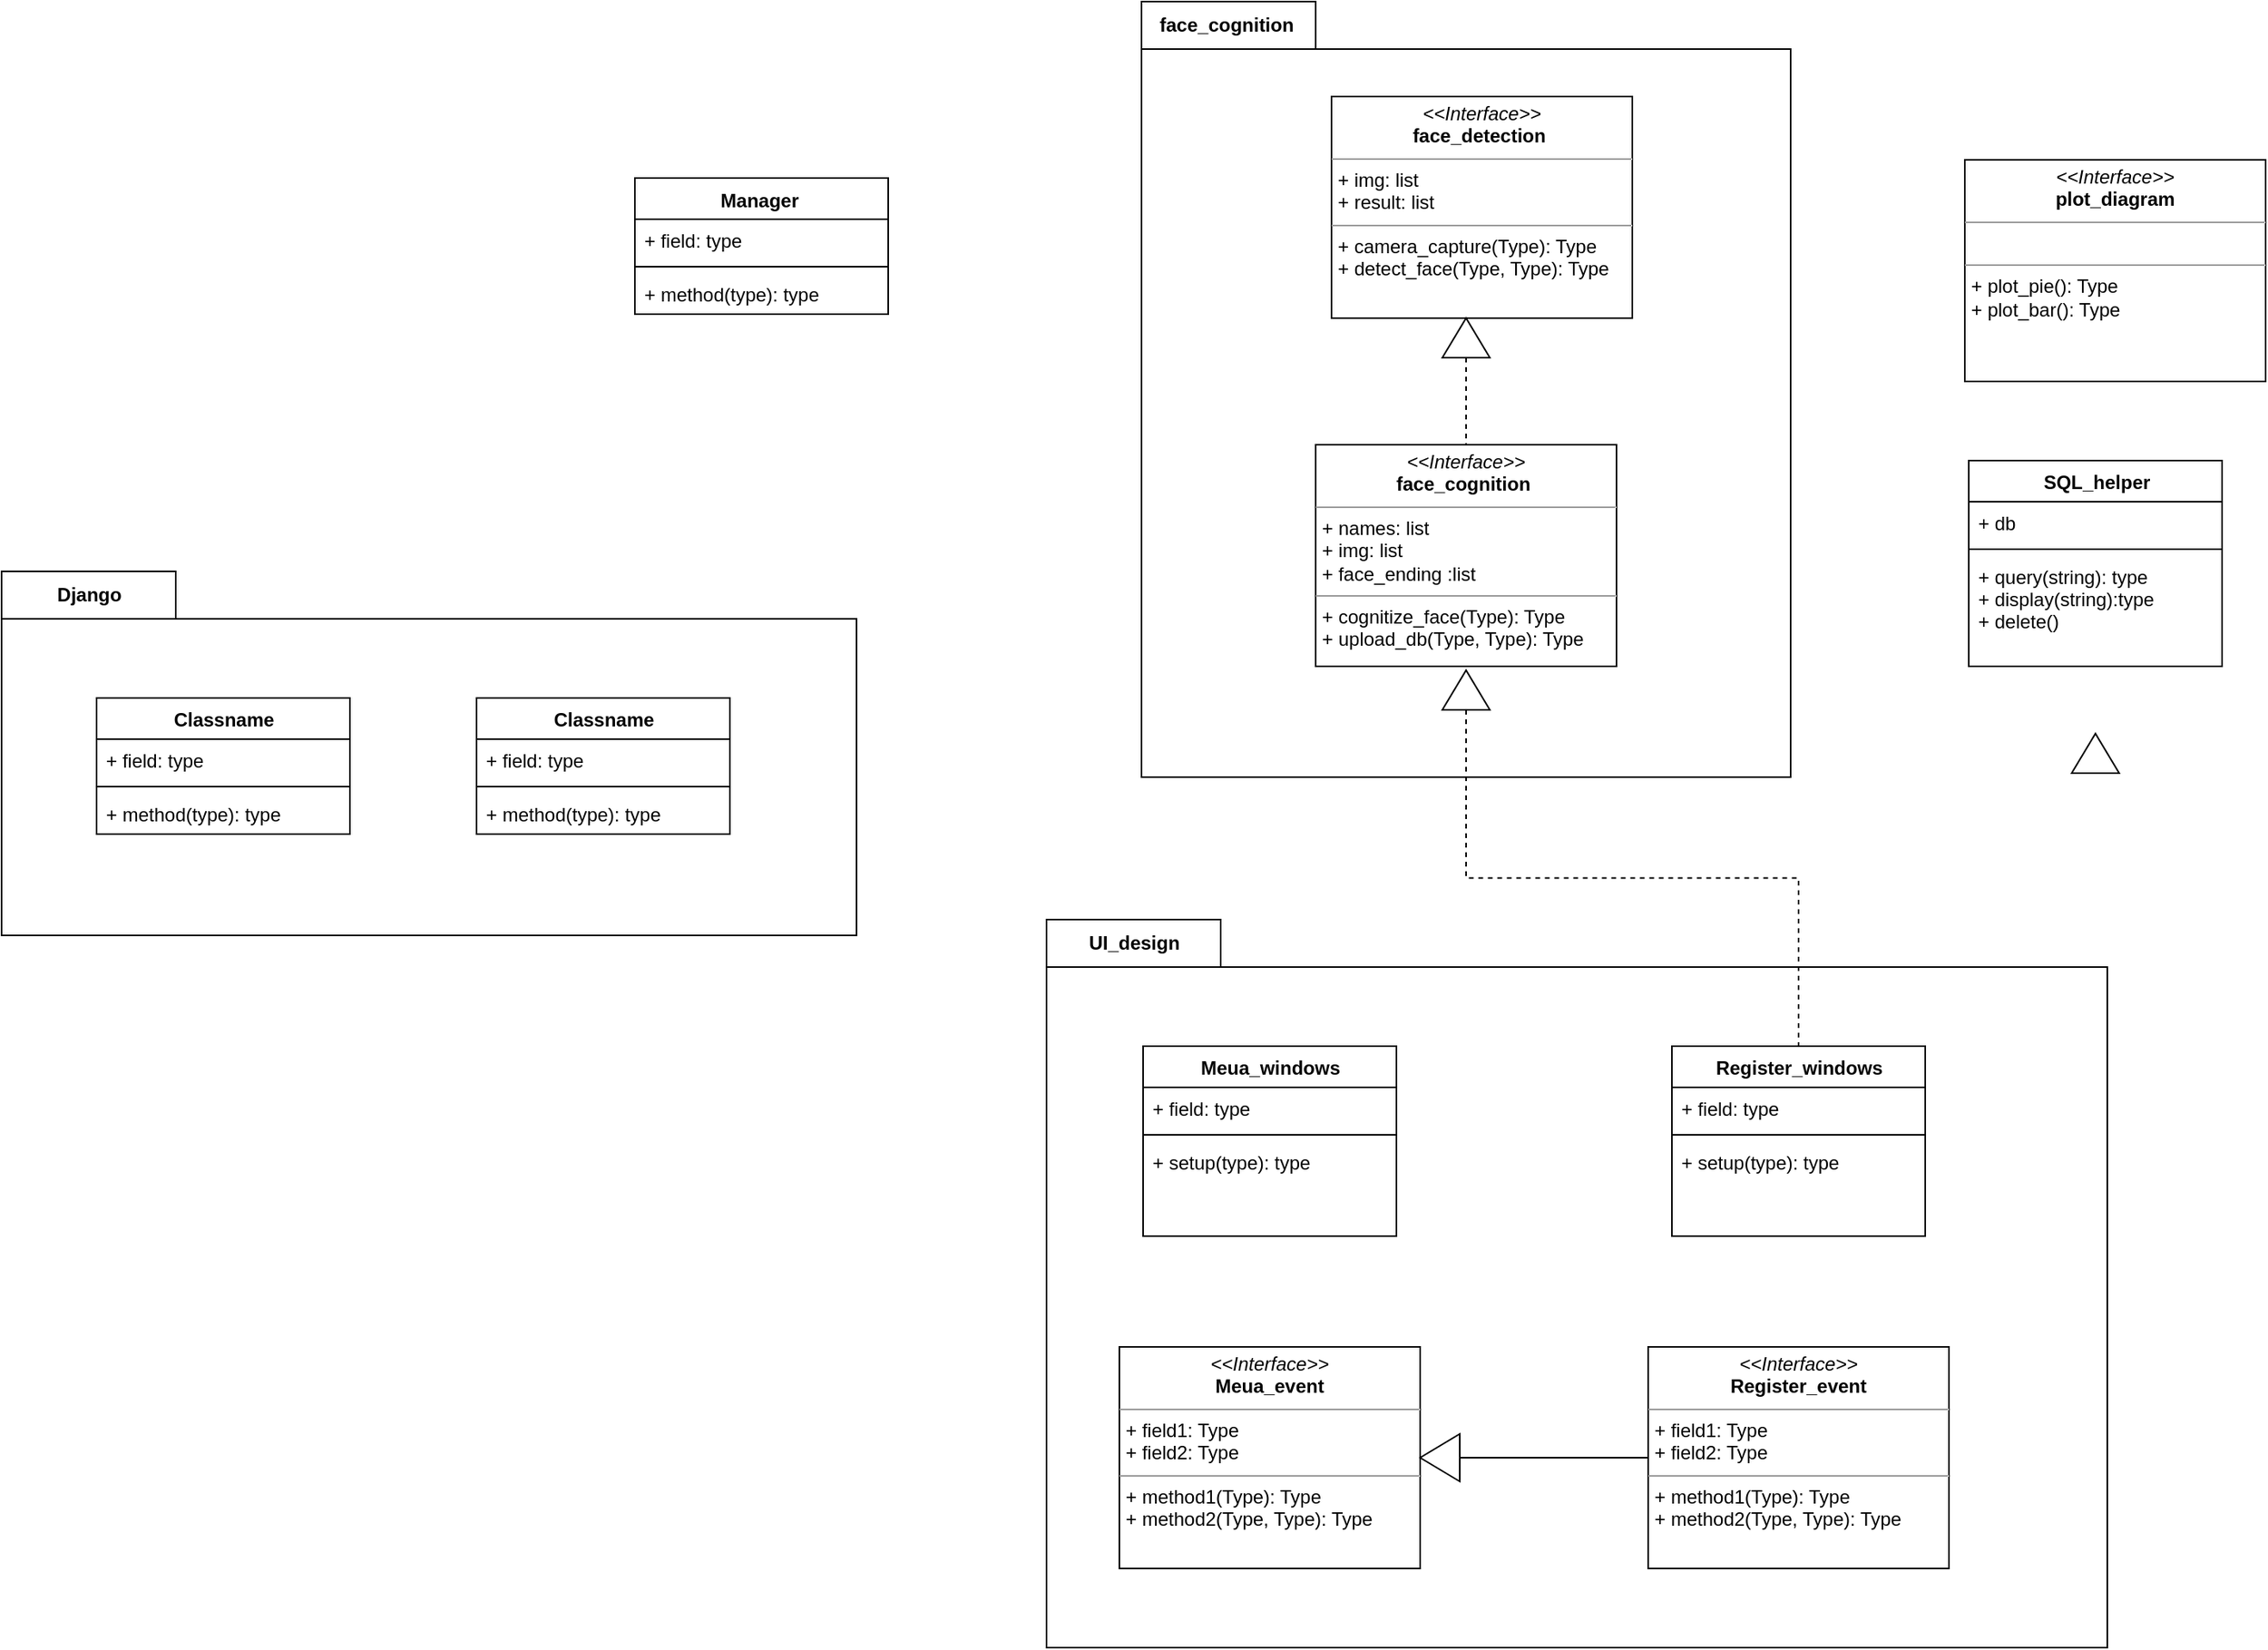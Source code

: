 <mxfile>
    <diagram id="oOyMhRyXebaRtiDPf-0E" name="class uml">
        <mxGraphModel dx="1367" dy="499" grid="1" gridSize="10" guides="1" tooltips="1" connect="1" arrows="1" fold="1" page="1" pageScale="1" pageWidth="827" pageHeight="1169" background="#ffffff" math="0" shadow="0">
            <root>
                <mxCell id="F-VJz41PLXbVH5QfPeIw-0"/>
                <mxCell id="F-VJz41PLXbVH5QfPeIw-1" parent="F-VJz41PLXbVH5QfPeIw-0"/>
                <mxCell id="j9l8wE9lemLIb6WYCumm-0" value="Manager&amp;nbsp;" style="swimlane;fontStyle=1;align=center;verticalAlign=top;childLayout=stackLayout;horizontal=1;startSize=26;horizontalStack=0;resizeParent=1;resizeParentMax=0;resizeLast=0;collapsible=1;marginBottom=0;strokeColor=#030303;html=1;fillColor=#FFFFFF;fontColor=#030303;" parent="F-VJz41PLXbVH5QfPeIw-1" vertex="1">
                    <mxGeometry x="-310" y="171.5" width="160" height="86" as="geometry"/>
                </mxCell>
                <mxCell id="j9l8wE9lemLIb6WYCumm-1" value="+ field: type" style="text;strokeColor=none;fillColor=none;align=left;verticalAlign=top;spacingLeft=4;spacingRight=4;overflow=hidden;rotatable=0;points=[[0,0.5],[1,0.5]];portConstraint=eastwest;fontColor=#030303;" parent="j9l8wE9lemLIb6WYCumm-0" vertex="1">
                    <mxGeometry y="26" width="160" height="26" as="geometry"/>
                </mxCell>
                <mxCell id="j9l8wE9lemLIb6WYCumm-2" value="" style="line;strokeWidth=1;fillColor=none;align=left;verticalAlign=middle;spacingTop=-1;spacingLeft=3;spacingRight=3;rotatable=0;labelPosition=right;points=[];portConstraint=eastwest;fontColor=#030303;strokeColor=#030303;" parent="j9l8wE9lemLIb6WYCumm-0" vertex="1">
                    <mxGeometry y="52" width="160" height="8" as="geometry"/>
                </mxCell>
                <mxCell id="j9l8wE9lemLIb6WYCumm-3" value="+ method(type): type" style="text;strokeColor=none;fillColor=none;align=left;verticalAlign=top;spacingLeft=4;spacingRight=4;overflow=hidden;rotatable=0;points=[[0,0.5],[1,0.5]];portConstraint=eastwest;fontColor=#030303;" parent="j9l8wE9lemLIb6WYCumm-0" vertex="1">
                    <mxGeometry y="60" width="160" height="26" as="geometry"/>
                </mxCell>
                <mxCell id="wAVrTcbqOJTgCIdyhfci-2" value="face_cognition&amp;nbsp;" style="shape=folder;fontStyle=1;tabWidth=110;tabHeight=30;tabPosition=left;html=1;boundedLbl=1;labelInHeader=1;container=1;collapsible=0;recursiveResize=0;" parent="F-VJz41PLXbVH5QfPeIw-1" vertex="1">
                    <mxGeometry x="10" y="60" width="410" height="490" as="geometry"/>
                </mxCell>
                <mxCell id="wAVrTcbqOJTgCIdyhfci-21" value="&lt;p style=&quot;margin: 0px ; margin-top: 4px ; text-align: center&quot;&gt;&lt;i&gt;&amp;lt;&amp;lt;Interface&amp;gt;&amp;gt;&lt;/i&gt;&lt;br&gt;&lt;b&gt;face_detection&amp;nbsp;&lt;/b&gt;&lt;/p&gt;&lt;hr size=&quot;1&quot;&gt;&lt;p style=&quot;margin: 0px ; margin-left: 4px&quot;&gt;+ img: list&amp;nbsp;&lt;br&gt;+ result: list&lt;/p&gt;&lt;hr size=&quot;1&quot;&gt;&lt;p style=&quot;margin: 0px ; margin-left: 4px&quot;&gt;+ camera_capture(Type): Type&lt;br&gt;+ detect_face(Type, Type): Type&lt;/p&gt;" style="verticalAlign=top;align=left;overflow=fill;fontSize=12;fontFamily=Helvetica;html=1;" parent="wAVrTcbqOJTgCIdyhfci-2" vertex="1">
                    <mxGeometry x="120" y="60" width="190" height="140" as="geometry"/>
                </mxCell>
                <mxCell id="wAVrTcbqOJTgCIdyhfci-20" value="&lt;p style=&quot;margin: 0px ; margin-top: 4px ; text-align: center&quot;&gt;&lt;i&gt;&amp;lt;&amp;lt;Interface&amp;gt;&amp;gt;&lt;/i&gt;&lt;br&gt;&lt;b&gt;face_cognition&amp;nbsp;&lt;/b&gt;&lt;/p&gt;&lt;hr size=&quot;1&quot;&gt;&lt;p style=&quot;margin: 0px ; margin-left: 4px&quot;&gt;+ names: list&lt;br&gt;+ img: list&lt;/p&gt;&lt;p style=&quot;margin: 0px ; margin-left: 4px&quot;&gt;+ face_ending :list&lt;/p&gt;&lt;hr size=&quot;1&quot;&gt;&lt;p style=&quot;margin: 0px ; margin-left: 4px&quot;&gt;+ cognitize_face(Type): Type&lt;br&gt;+ upload_db(Type, Type): Type&lt;/p&gt;" style="verticalAlign=top;align=left;overflow=fill;fontSize=12;fontFamily=Helvetica;html=1;" parent="wAVrTcbqOJTgCIdyhfci-2" vertex="1">
                    <mxGeometry x="110" y="280" width="190" height="140" as="geometry"/>
                </mxCell>
                <mxCell id="wAVrTcbqOJTgCIdyhfci-11" value="Django" style="shape=folder;fontStyle=1;tabWidth=110;tabHeight=30;tabPosition=left;html=1;boundedLbl=1;labelInHeader=1;container=1;collapsible=0;recursiveResize=0;" parent="F-VJz41PLXbVH5QfPeIw-1" vertex="1">
                    <mxGeometry x="-710" y="420" width="540" height="230" as="geometry"/>
                </mxCell>
                <mxCell id="wAVrTcbqOJTgCIdyhfci-12" value="Classname" style="swimlane;fontStyle=1;align=center;verticalAlign=top;childLayout=stackLayout;horizontal=1;startSize=26;horizontalStack=0;resizeParent=1;resizeParentMax=0;resizeLast=0;collapsible=1;marginBottom=0;strokeColor=#030303;html=1;fillColor=#FFFFFF;fontColor=#030303;" parent="wAVrTcbqOJTgCIdyhfci-11" vertex="1">
                    <mxGeometry x="60" y="80" width="160" height="86" as="geometry"/>
                </mxCell>
                <mxCell id="wAVrTcbqOJTgCIdyhfci-13" value="+ field: type" style="text;strokeColor=none;fillColor=none;align=left;verticalAlign=top;spacingLeft=4;spacingRight=4;overflow=hidden;rotatable=0;points=[[0,0.5],[1,0.5]];portConstraint=eastwest;fontColor=#030303;" parent="wAVrTcbqOJTgCIdyhfci-12" vertex="1">
                    <mxGeometry y="26" width="160" height="26" as="geometry"/>
                </mxCell>
                <mxCell id="wAVrTcbqOJTgCIdyhfci-14" value="" style="line;strokeWidth=1;fillColor=none;align=left;verticalAlign=middle;spacingTop=-1;spacingLeft=3;spacingRight=3;rotatable=0;labelPosition=right;points=[];portConstraint=eastwest;fontColor=#030303;strokeColor=#030303;" parent="wAVrTcbqOJTgCIdyhfci-12" vertex="1">
                    <mxGeometry y="52" width="160" height="8" as="geometry"/>
                </mxCell>
                <mxCell id="wAVrTcbqOJTgCIdyhfci-15" value="+ method(type): type" style="text;strokeColor=none;fillColor=none;align=left;verticalAlign=top;spacingLeft=4;spacingRight=4;overflow=hidden;rotatable=0;points=[[0,0.5],[1,0.5]];portConstraint=eastwest;fontColor=#030303;" parent="wAVrTcbqOJTgCIdyhfci-12" vertex="1">
                    <mxGeometry y="60" width="160" height="26" as="geometry"/>
                </mxCell>
                <mxCell id="wAVrTcbqOJTgCIdyhfci-16" value="Classname" style="swimlane;fontStyle=1;align=center;verticalAlign=top;childLayout=stackLayout;horizontal=1;startSize=26;horizontalStack=0;resizeParent=1;resizeParentMax=0;resizeLast=0;collapsible=1;marginBottom=0;strokeColor=#030303;html=1;fillColor=#FFFFFF;fontColor=#030303;" parent="wAVrTcbqOJTgCIdyhfci-11" vertex="1">
                    <mxGeometry x="300" y="80" width="160" height="86" as="geometry"/>
                </mxCell>
                <mxCell id="wAVrTcbqOJTgCIdyhfci-17" value="+ field: type" style="text;strokeColor=none;fillColor=none;align=left;verticalAlign=top;spacingLeft=4;spacingRight=4;overflow=hidden;rotatable=0;points=[[0,0.5],[1,0.5]];portConstraint=eastwest;fontColor=#030303;" parent="wAVrTcbqOJTgCIdyhfci-16" vertex="1">
                    <mxGeometry y="26" width="160" height="26" as="geometry"/>
                </mxCell>
                <mxCell id="wAVrTcbqOJTgCIdyhfci-18" value="" style="line;strokeWidth=1;fillColor=none;align=left;verticalAlign=middle;spacingTop=-1;spacingLeft=3;spacingRight=3;rotatable=0;labelPosition=right;points=[];portConstraint=eastwest;fontColor=#030303;strokeColor=#030303;" parent="wAVrTcbqOJTgCIdyhfci-16" vertex="1">
                    <mxGeometry y="52" width="160" height="8" as="geometry"/>
                </mxCell>
                <mxCell id="wAVrTcbqOJTgCIdyhfci-19" value="+ method(type): type" style="text;strokeColor=none;fillColor=none;align=left;verticalAlign=top;spacingLeft=4;spacingRight=4;overflow=hidden;rotatable=0;points=[[0,0.5],[1,0.5]];portConstraint=eastwest;fontColor=#030303;" parent="wAVrTcbqOJTgCIdyhfci-16" vertex="1">
                    <mxGeometry y="60" width="160" height="26" as="geometry"/>
                </mxCell>
                <mxCell id="wAVrTcbqOJTgCIdyhfci-22" value="UI_design" style="shape=folder;fontStyle=1;tabWidth=110;tabHeight=30;tabPosition=left;html=1;boundedLbl=1;labelInHeader=1;container=1;collapsible=0;recursiveResize=0;" parent="F-VJz41PLXbVH5QfPeIw-1" vertex="1">
                    <mxGeometry x="-50" y="640" width="670" height="460" as="geometry"/>
                </mxCell>
                <mxCell id="wAVrTcbqOJTgCIdyhfci-23" value="Meua_windows" style="swimlane;fontStyle=1;align=center;verticalAlign=top;childLayout=stackLayout;horizontal=1;startSize=26;horizontalStack=0;resizeParent=1;resizeParentMax=0;resizeLast=0;collapsible=1;marginBottom=0;strokeColor=#030303;html=1;fillColor=#FFFFFF;fontColor=#030303;" parent="wAVrTcbqOJTgCIdyhfci-22" vertex="1">
                    <mxGeometry x="61" y="80" width="160" height="120" as="geometry"/>
                </mxCell>
                <mxCell id="wAVrTcbqOJTgCIdyhfci-24" value="+ field: type" style="text;strokeColor=none;fillColor=none;align=left;verticalAlign=top;spacingLeft=4;spacingRight=4;overflow=hidden;rotatable=0;points=[[0,0.5],[1,0.5]];portConstraint=eastwest;fontColor=#030303;" parent="wAVrTcbqOJTgCIdyhfci-23" vertex="1">
                    <mxGeometry y="26" width="160" height="26" as="geometry"/>
                </mxCell>
                <mxCell id="wAVrTcbqOJTgCIdyhfci-25" value="" style="line;strokeWidth=1;fillColor=none;align=left;verticalAlign=middle;spacingTop=-1;spacingLeft=3;spacingRight=3;rotatable=0;labelPosition=right;points=[];portConstraint=eastwest;fontColor=#030303;strokeColor=#030303;" parent="wAVrTcbqOJTgCIdyhfci-23" vertex="1">
                    <mxGeometry y="52" width="160" height="8" as="geometry"/>
                </mxCell>
                <mxCell id="wAVrTcbqOJTgCIdyhfci-26" value="+ setup(type): type&#10;" style="text;strokeColor=none;fillColor=none;align=left;verticalAlign=top;spacingLeft=4;spacingRight=4;overflow=hidden;rotatable=0;points=[[0,0.5],[1,0.5]];portConstraint=eastwest;fontColor=#030303;" parent="wAVrTcbqOJTgCIdyhfci-23" vertex="1">
                    <mxGeometry y="60" width="160" height="60" as="geometry"/>
                </mxCell>
                <mxCell id="wAVrTcbqOJTgCIdyhfci-27" value="Register_windows" style="swimlane;fontStyle=1;align=center;verticalAlign=top;childLayout=stackLayout;horizontal=1;startSize=26;horizontalStack=0;resizeParent=1;resizeParentMax=0;resizeLast=0;collapsible=1;marginBottom=0;strokeColor=#030303;html=1;fillColor=#FFFFFF;fontColor=#030303;" parent="wAVrTcbqOJTgCIdyhfci-22" vertex="1">
                    <mxGeometry x="395" y="80" width="160" height="120" as="geometry"/>
                </mxCell>
                <mxCell id="wAVrTcbqOJTgCIdyhfci-28" value="+ field: type" style="text;strokeColor=none;fillColor=none;align=left;verticalAlign=top;spacingLeft=4;spacingRight=4;overflow=hidden;rotatable=0;points=[[0,0.5],[1,0.5]];portConstraint=eastwest;fontColor=#030303;" parent="wAVrTcbqOJTgCIdyhfci-27" vertex="1">
                    <mxGeometry y="26" width="160" height="26" as="geometry"/>
                </mxCell>
                <mxCell id="wAVrTcbqOJTgCIdyhfci-29" value="" style="line;strokeWidth=1;fillColor=none;align=left;verticalAlign=middle;spacingTop=-1;spacingLeft=3;spacingRight=3;rotatable=0;labelPosition=right;points=[];portConstraint=eastwest;fontColor=#030303;strokeColor=#030303;" parent="wAVrTcbqOJTgCIdyhfci-27" vertex="1">
                    <mxGeometry y="52" width="160" height="8" as="geometry"/>
                </mxCell>
                <mxCell id="wAVrTcbqOJTgCIdyhfci-30" value="+ setup(type): type" style="text;strokeColor=none;fillColor=none;align=left;verticalAlign=top;spacingLeft=4;spacingRight=4;overflow=hidden;rotatable=0;points=[[0,0.5],[1,0.5]];portConstraint=eastwest;fontColor=#030303;" parent="wAVrTcbqOJTgCIdyhfci-27" vertex="1">
                    <mxGeometry y="60" width="160" height="60" as="geometry"/>
                </mxCell>
                <mxCell id="wAVrTcbqOJTgCIdyhfci-31" value="&lt;p style=&quot;margin: 0px ; margin-top: 4px ; text-align: center&quot;&gt;&lt;i&gt;&amp;lt;&amp;lt;Interface&amp;gt;&amp;gt;&lt;/i&gt;&lt;br&gt;&lt;b&gt;Meua_event&lt;/b&gt;&lt;/p&gt;&lt;hr size=&quot;1&quot;&gt;&lt;p style=&quot;margin: 0px ; margin-left: 4px&quot;&gt;+ field1: Type&lt;br&gt;+ field2: Type&lt;/p&gt;&lt;hr size=&quot;1&quot;&gt;&lt;p style=&quot;margin: 0px ; margin-left: 4px&quot;&gt;+ method1(Type): Type&lt;br&gt;+ method2(Type, Type): Type&lt;/p&gt;" style="verticalAlign=top;align=left;overflow=fill;fontSize=12;fontFamily=Helvetica;html=1;" parent="wAVrTcbqOJTgCIdyhfci-22" vertex="1">
                    <mxGeometry x="46" y="270" width="190" height="140" as="geometry"/>
                </mxCell>
                <mxCell id="wAVrTcbqOJTgCIdyhfci-32" value="&lt;p style=&quot;margin: 0px ; margin-top: 4px ; text-align: center&quot;&gt;&lt;i&gt;&amp;lt;&amp;lt;Interface&amp;gt;&amp;gt;&lt;/i&gt;&lt;br&gt;&lt;b&gt;Register_event&lt;/b&gt;&lt;/p&gt;&lt;hr size=&quot;1&quot;&gt;&lt;p style=&quot;margin: 0px ; margin-left: 4px&quot;&gt;+ field1: Type&lt;br&gt;+ field2: Type&lt;/p&gt;&lt;hr size=&quot;1&quot;&gt;&lt;p style=&quot;margin: 0px ; margin-left: 4px&quot;&gt;+ method1(Type): Type&lt;br&gt;+ method2(Type, Type): Type&lt;/p&gt;" style="verticalAlign=top;align=left;overflow=fill;fontSize=12;fontFamily=Helvetica;html=1;" parent="wAVrTcbqOJTgCIdyhfci-22" vertex="1">
                    <mxGeometry x="380" y="270" width="190" height="140" as="geometry"/>
                </mxCell>
                <mxCell id="wAVrTcbqOJTgCIdyhfci-48" style="edgeStyle=orthogonalEdgeStyle;rounded=0;orthogonalLoop=1;jettySize=auto;html=1;exitX=0;exitY=0.5;exitDx=0;exitDy=0;endArrow=none;endFill=0;" parent="wAVrTcbqOJTgCIdyhfci-22" source="wAVrTcbqOJTgCIdyhfci-41" target="wAVrTcbqOJTgCIdyhfci-32" edge="1">
                    <mxGeometry relative="1" as="geometry"/>
                </mxCell>
                <mxCell id="wAVrTcbqOJTgCIdyhfci-41" value="" style="triangle;whiteSpace=wrap;html=1;rotation=180;" parent="wAVrTcbqOJTgCIdyhfci-22" vertex="1">
                    <mxGeometry x="236" y="325" width="25" height="30" as="geometry"/>
                </mxCell>
                <mxCell id="wAVrTcbqOJTgCIdyhfci-39" style="edgeStyle=none;rounded=0;orthogonalLoop=1;jettySize=auto;html=1;exitX=0;exitY=0.5;exitDx=0;exitDy=0;entryX=0.5;entryY=0;entryDx=0;entryDy=0;dashed=1;endArrow=none;endFill=0;" parent="F-VJz41PLXbVH5QfPeIw-1" source="wAVrTcbqOJTgCIdyhfci-37" target="wAVrTcbqOJTgCIdyhfci-20" edge="1">
                    <mxGeometry relative="1" as="geometry"/>
                </mxCell>
                <mxCell id="wAVrTcbqOJTgCIdyhfci-37" value="" style="triangle;whiteSpace=wrap;html=1;rotation=-90;" parent="F-VJz41PLXbVH5QfPeIw-1" vertex="1">
                    <mxGeometry x="202.5" y="257.5" width="25" height="30" as="geometry"/>
                </mxCell>
                <mxCell id="wAVrTcbqOJTgCIdyhfci-46" style="edgeStyle=orthogonalEdgeStyle;rounded=0;orthogonalLoop=1;jettySize=auto;html=1;exitX=0;exitY=0.5;exitDx=0;exitDy=0;entryX=0.5;entryY=0;entryDx=0;entryDy=0;dashed=1;endArrow=none;endFill=0;" parent="F-VJz41PLXbVH5QfPeIw-1" source="wAVrTcbqOJTgCIdyhfci-40" target="wAVrTcbqOJTgCIdyhfci-27" edge="1">
                    <mxGeometry relative="1" as="geometry"/>
                </mxCell>
                <mxCell id="wAVrTcbqOJTgCIdyhfci-40" value="" style="triangle;whiteSpace=wrap;html=1;rotation=270;" parent="F-VJz41PLXbVH5QfPeIw-1" vertex="1">
                    <mxGeometry x="202.5" y="480" width="25" height="30" as="geometry"/>
                </mxCell>
                <mxCell id="wAVrTcbqOJTgCIdyhfci-44" value="" style="triangle;whiteSpace=wrap;html=1;rotation=270;" parent="F-VJz41PLXbVH5QfPeIw-1" vertex="1">
                    <mxGeometry x="600" y="520" width="25" height="30" as="geometry"/>
                </mxCell>
                <mxCell id="wAVrTcbqOJTgCIdyhfci-53" value="SQL_helper" style="swimlane;fontStyle=1;align=center;verticalAlign=top;childLayout=stackLayout;horizontal=1;startSize=26;horizontalStack=0;resizeParent=1;resizeParentMax=0;resizeLast=0;collapsible=1;marginBottom=0;strokeColor=#030303;html=1;fillColor=#FFFFFF;fontColor=#030303;" parent="F-VJz41PLXbVH5QfPeIw-1" vertex="1">
                    <mxGeometry x="532.5" y="350" width="160" height="130" as="geometry"/>
                </mxCell>
                <mxCell id="wAVrTcbqOJTgCIdyhfci-54" value="+ db" style="text;strokeColor=none;fillColor=none;align=left;verticalAlign=top;spacingLeft=4;spacingRight=4;overflow=hidden;rotatable=0;points=[[0,0.5],[1,0.5]];portConstraint=eastwest;fontColor=#030303;" parent="wAVrTcbqOJTgCIdyhfci-53" vertex="1">
                    <mxGeometry y="26" width="160" height="26" as="geometry"/>
                </mxCell>
                <mxCell id="wAVrTcbqOJTgCIdyhfci-55" value="" style="line;strokeWidth=1;fillColor=none;align=left;verticalAlign=middle;spacingTop=-1;spacingLeft=3;spacingRight=3;rotatable=0;labelPosition=right;points=[];portConstraint=eastwest;fontColor=#030303;strokeColor=#030303;" parent="wAVrTcbqOJTgCIdyhfci-53" vertex="1">
                    <mxGeometry y="52" width="160" height="8" as="geometry"/>
                </mxCell>
                <mxCell id="wAVrTcbqOJTgCIdyhfci-56" value="+ query(string): type&#10;+ display(string):type&#10;+ delete()" style="text;strokeColor=none;fillColor=none;align=left;verticalAlign=top;spacingLeft=4;spacingRight=4;overflow=hidden;rotatable=0;points=[[0,0.5],[1,0.5]];portConstraint=eastwest;fontColor=#030303;" parent="wAVrTcbqOJTgCIdyhfci-53" vertex="1">
                    <mxGeometry y="60" width="160" height="70" as="geometry"/>
                </mxCell>
                <mxCell id="wAVrTcbqOJTgCIdyhfci-57" value="&lt;p style=&quot;margin: 0px ; margin-top: 4px ; text-align: center&quot;&gt;&lt;i&gt;&amp;lt;&amp;lt;Interface&amp;gt;&amp;gt;&lt;/i&gt;&lt;br&gt;&lt;b&gt;plot_diagram&lt;/b&gt;&lt;/p&gt;&lt;hr size=&quot;1&quot;&gt;&lt;p style=&quot;margin: 0px ; margin-left: 4px&quot;&gt;&lt;br&gt;&lt;/p&gt;&lt;hr size=&quot;1&quot;&gt;&lt;p style=&quot;margin: 0px ; margin-left: 4px&quot;&gt;+ plot_pie(): Type&lt;br&gt;+ plot_bar(): Type&lt;/p&gt;" style="verticalAlign=top;align=left;overflow=fill;fontSize=12;fontFamily=Helvetica;html=1;" parent="F-VJz41PLXbVH5QfPeIw-1" vertex="1">
                    <mxGeometry x="530" y="160" width="190" height="140" as="geometry"/>
                </mxCell>
            </root>
        </mxGraphModel>
    </diagram>
    <diagram id="CYRh7AGNbFtqI_Zp6ES9" name="Database_ER_Graph">
        <mxGraphModel dx="540" dy="499" grid="1" gridSize="10" guides="1" tooltips="1" connect="1" arrows="1" fold="1" page="1" pageScale="1" pageWidth="827" pageHeight="1169" background="#ffffff" math="0" shadow="0">
            <root>
                <mxCell id="clOSAoNV308cPr0VtINC-0"/>
                <mxCell id="clOSAoNV308cPr0VtINC-1" parent="clOSAoNV308cPr0VtINC-0"/>
                <mxCell id="clOSAoNV308cPr0VtINC-7" style="rounded=0;orthogonalLoop=1;jettySize=auto;html=1;entryX=0.588;entryY=1.021;entryDx=0;entryDy=0;entryPerimeter=0;fontColor=#030303;strokeColor=#030303;endArrow=none;endFill=0;strokeWidth=1;" parent="clOSAoNV308cPr0VtINC-1" source="clOSAoNV308cPr0VtINC-2" target="clOSAoNV308cPr0VtINC-3" edge="1">
                    <mxGeometry relative="1" as="geometry"/>
                </mxCell>
                <mxCell id="clOSAoNV308cPr0VtINC-8" style="edgeStyle=none;rounded=0;orthogonalLoop=1;jettySize=auto;html=1;fontColor=#030303;endArrow=none;endFill=0;strokeColor=#030303;strokeWidth=1;" parent="clOSAoNV308cPr0VtINC-1" source="clOSAoNV308cPr0VtINC-2" target="clOSAoNV308cPr0VtINC-6" edge="1">
                    <mxGeometry relative="1" as="geometry"/>
                </mxCell>
                <mxCell id="clOSAoNV308cPr0VtINC-9" style="edgeStyle=none;rounded=0;orthogonalLoop=1;jettySize=auto;html=1;exitX=0;exitY=0.5;exitDx=0;exitDy=0;fontColor=#030303;endArrow=none;endFill=0;strokeColor=#030303;strokeWidth=1;" parent="clOSAoNV308cPr0VtINC-1" source="clOSAoNV308cPr0VtINC-2" target="clOSAoNV308cPr0VtINC-4" edge="1">
                    <mxGeometry relative="1" as="geometry"/>
                </mxCell>
                <mxCell id="clOSAoNV308cPr0VtINC-10" style="edgeStyle=none;rounded=0;orthogonalLoop=1;jettySize=auto;html=1;exitX=0.25;exitY=0;exitDx=0;exitDy=0;entryX=1;entryY=1;entryDx=0;entryDy=0;fontColor=#030303;endArrow=none;endFill=0;strokeColor=#030303;strokeWidth=1;" parent="clOSAoNV308cPr0VtINC-1" source="clOSAoNV308cPr0VtINC-2" target="clOSAoNV308cPr0VtINC-5" edge="1">
                    <mxGeometry relative="1" as="geometry"/>
                </mxCell>
                <mxCell id="clOSAoNV308cPr0VtINC-12" style="edgeStyle=none;rounded=0;orthogonalLoop=1;jettySize=auto;html=1;exitX=1;exitY=0.5;exitDx=0;exitDy=0;entryX=0;entryY=0.5;entryDx=0;entryDy=0;fontColor=#030303;endArrow=none;endFill=0;strokeColor=#030303;strokeWidth=2;" parent="clOSAoNV308cPr0VtINC-1" source="clOSAoNV308cPr0VtINC-2" target="clOSAoNV308cPr0VtINC-11" edge="1">
                    <mxGeometry relative="1" as="geometry"/>
                </mxCell>
                <mxCell id="clOSAoNV308cPr0VtINC-2" value="Teacher" style="whiteSpace=wrap;html=1;align=center;strokeColor=#030303;fillColor=#FFFFFF;fontColor=#030303;" parent="clOSAoNV308cPr0VtINC-1" vertex="1">
                    <mxGeometry x="170" y="440" width="100" height="40" as="geometry"/>
                </mxCell>
                <mxCell id="clOSAoNV308cPr0VtINC-3" value="name" style="ellipse;whiteSpace=wrap;html=1;align=center;fontColor=#030303;strokeColor=#030303;fillColor=#FFFFFF;" parent="clOSAoNV308cPr0VtINC-1" vertex="1">
                    <mxGeometry x="150" y="340" width="100" height="40" as="geometry"/>
                </mxCell>
                <mxCell id="clOSAoNV308cPr0VtINC-4" value="pwd" style="ellipse;whiteSpace=wrap;html=1;align=center;fontColor=#030303;strokeColor=#030303;fillColor=#FFFFFF;" parent="clOSAoNV308cPr0VtINC-1" vertex="1">
                    <mxGeometry x="30" y="470" width="100" height="40" as="geometry"/>
                </mxCell>
                <mxCell id="clOSAoNV308cPr0VtINC-5" value="acccount" style="ellipse;whiteSpace=wrap;html=1;align=center;fontColor=#030303;strokeColor=#030303;fillColor=#FFFFFF;" parent="clOSAoNV308cPr0VtINC-1" vertex="1">
                    <mxGeometry x="50" y="380" width="100" height="40" as="geometry"/>
                </mxCell>
                <mxCell id="clOSAoNV308cPr0VtINC-6" value="ID" style="ellipse;whiteSpace=wrap;html=1;align=center;fontStyle=4;fontColor=#030303;strokeColor=#030303;fillColor=#FFFFFF;" parent="clOSAoNV308cPr0VtINC-1" vertex="1">
                    <mxGeometry x="140" y="520" width="100" height="40" as="geometry"/>
                </mxCell>
                <mxCell id="clOSAoNV308cPr0VtINC-11" value="Relationship" style="shape=rhombus;perimeter=rhombusPerimeter;whiteSpace=wrap;html=1;align=center;fontColor=#030303;strokeColor=#030303;fillColor=#FFFFFF;" parent="clOSAoNV308cPr0VtINC-1" vertex="1">
                    <mxGeometry x="330" y="430" width="120" height="60" as="geometry"/>
                </mxCell>
                <mxCell id="clOSAoNV308cPr0VtINC-19" style="edgeStyle=none;rounded=0;orthogonalLoop=1;jettySize=auto;html=1;exitX=0.25;exitY=0;exitDx=0;exitDy=0;fontColor=#030303;endArrow=none;endFill=0;strokeColor=#030303;strokeWidth=1;" parent="clOSAoNV308cPr0VtINC-1" source="clOSAoNV308cPr0VtINC-13" target="clOSAoNV308cPr0VtINC-14" edge="1">
                    <mxGeometry relative="1" as="geometry"/>
                </mxCell>
                <mxCell id="clOSAoNV308cPr0VtINC-20" style="edgeStyle=none;rounded=0;orthogonalLoop=1;jettySize=auto;html=1;exitX=0.75;exitY=0;exitDx=0;exitDy=0;fontColor=#030303;endArrow=none;endFill=0;strokeColor=#030303;strokeWidth=1;" parent="clOSAoNV308cPr0VtINC-1" source="clOSAoNV308cPr0VtINC-13" target="clOSAoNV308cPr0VtINC-18" edge="1">
                    <mxGeometry relative="1" as="geometry"/>
                </mxCell>
                <mxCell id="clOSAoNV308cPr0VtINC-21" style="edgeStyle=none;rounded=0;orthogonalLoop=1;jettySize=auto;html=1;exitX=1;exitY=0.25;exitDx=0;exitDy=0;fontColor=#030303;endArrow=none;endFill=0;strokeColor=#030303;strokeWidth=1;" parent="clOSAoNV308cPr0VtINC-1" source="clOSAoNV308cPr0VtINC-13" target="clOSAoNV308cPr0VtINC-17" edge="1">
                    <mxGeometry relative="1" as="geometry"/>
                </mxCell>
                <mxCell id="clOSAoNV308cPr0VtINC-22" style="edgeStyle=none;rounded=0;orthogonalLoop=1;jettySize=auto;html=1;exitX=1;exitY=0.75;exitDx=0;exitDy=0;entryX=0;entryY=0;entryDx=0;entryDy=0;fontColor=#030303;endArrow=none;endFill=0;strokeColor=#030303;strokeWidth=1;" parent="clOSAoNV308cPr0VtINC-1" source="clOSAoNV308cPr0VtINC-13" target="clOSAoNV308cPr0VtINC-16" edge="1">
                    <mxGeometry relative="1" as="geometry"/>
                </mxCell>
                <mxCell id="clOSAoNV308cPr0VtINC-23" style="edgeStyle=none;rounded=0;orthogonalLoop=1;jettySize=auto;html=1;exitX=0.25;exitY=1;exitDx=0;exitDy=0;fontColor=#030303;endArrow=none;endFill=0;strokeColor=#030303;strokeWidth=1;" parent="clOSAoNV308cPr0VtINC-1" source="clOSAoNV308cPr0VtINC-13" target="clOSAoNV308cPr0VtINC-15" edge="1">
                    <mxGeometry relative="1" as="geometry"/>
                </mxCell>
                <mxCell id="clOSAoNV308cPr0VtINC-25" style="edgeStyle=none;rounded=0;orthogonalLoop=1;jettySize=auto;html=1;exitX=0.5;exitY=1;exitDx=0;exitDy=0;entryX=0.5;entryY=0;entryDx=0;entryDy=0;fontColor=#030303;endArrow=none;endFill=0;strokeColor=#030303;strokeWidth=1;" parent="clOSAoNV308cPr0VtINC-1" source="clOSAoNV308cPr0VtINC-13" target="clOSAoNV308cPr0VtINC-24" edge="1">
                    <mxGeometry relative="1" as="geometry"/>
                </mxCell>
                <mxCell id="clOSAoNV308cPr0VtINC-40" style="edgeStyle=none;rounded=0;orthogonalLoop=1;jettySize=auto;html=1;exitX=0;exitY=0.5;exitDx=0;exitDy=0;entryX=1;entryY=0.5;entryDx=0;entryDy=0;fontColor=#030303;endArrow=classic;endFill=1;strokeColor=#030303;strokeWidth=2;startArrow=none;startFill=0;" parent="clOSAoNV308cPr0VtINC-1" source="clOSAoNV308cPr0VtINC-13" target="clOSAoNV308cPr0VtINC-11" edge="1">
                    <mxGeometry relative="1" as="geometry"/>
                </mxCell>
                <mxCell id="clOSAoNV308cPr0VtINC-13" value="Course" style="whiteSpace=wrap;html=1;align=center;fontColor=#030303;strokeColor=#030303;fillColor=#FFFFFF;" parent="clOSAoNV308cPr0VtINC-1" vertex="1">
                    <mxGeometry x="520" y="440" width="100" height="40" as="geometry"/>
                </mxCell>
                <mxCell id="clOSAoNV308cPr0VtINC-14" value="ID" style="ellipse;whiteSpace=wrap;html=1;align=center;fontStyle=4;fontColor=#030303;strokeColor=#030303;fillColor=#FFFFFF;" parent="clOSAoNV308cPr0VtINC-1" vertex="1">
                    <mxGeometry x="460" y="360" width="100" height="40" as="geometry"/>
                </mxCell>
                <mxCell id="clOSAoNV308cPr0VtINC-15" value="dura" style="ellipse;whiteSpace=wrap;html=1;align=center;fontColor=#030303;strokeColor=#030303;fillColor=#FFFFFF;" parent="clOSAoNV308cPr0VtINC-1" vertex="1">
                    <mxGeometry x="420" y="500" width="100" height="40" as="geometry"/>
                </mxCell>
                <mxCell id="clOSAoNV308cPr0VtINC-16" value="finish_time" style="ellipse;whiteSpace=wrap;html=1;align=center;fontColor=#030303;strokeColor=#030303;fillColor=#FFFFFF;" parent="clOSAoNV308cPr0VtINC-1" vertex="1">
                    <mxGeometry x="640" y="500" width="100" height="40" as="geometry"/>
                </mxCell>
                <mxCell id="clOSAoNV308cPr0VtINC-17" value="start_time" style="ellipse;whiteSpace=wrap;html=1;align=center;fontColor=#030303;strokeColor=#030303;fillColor=#FFFFFF;" parent="clOSAoNV308cPr0VtINC-1" vertex="1">
                    <mxGeometry x="670" y="420" width="100" height="40" as="geometry"/>
                </mxCell>
                <mxCell id="clOSAoNV308cPr0VtINC-18" value="name" style="ellipse;whiteSpace=wrap;html=1;align=center;fontColor=#030303;strokeColor=#030303;fillColor=#FFFFFF;" parent="clOSAoNV308cPr0VtINC-1" vertex="1">
                    <mxGeometry x="610" y="360" width="100" height="40" as="geometry"/>
                </mxCell>
                <mxCell id="clOSAoNV308cPr0VtINC-41" style="edgeStyle=none;rounded=0;orthogonalLoop=1;jettySize=auto;html=1;exitX=0.5;exitY=1;exitDx=0;exitDy=0;fontColor=#030303;startArrow=none;startFill=0;endArrow=none;endFill=0;strokeColor=#030303;strokeWidth=1;" parent="clOSAoNV308cPr0VtINC-1" source="clOSAoNV308cPr0VtINC-24" target="clOSAoNV308cPr0VtINC-26" edge="1">
                    <mxGeometry relative="1" as="geometry"/>
                </mxCell>
                <mxCell id="clOSAoNV308cPr0VtINC-24" value="Record" style="shape=rhombus;perimeter=rhombusPerimeter;whiteSpace=wrap;html=1;align=center;fontColor=#030303;strokeColor=#030303;fillColor=#FFFFFF;" parent="clOSAoNV308cPr0VtINC-1" vertex="1">
                    <mxGeometry x="510" y="610" width="120" height="60" as="geometry"/>
                </mxCell>
                <mxCell id="clOSAoNV308cPr0VtINC-42" style="edgeStyle=none;rounded=0;orthogonalLoop=1;jettySize=auto;html=1;exitX=0;exitY=0.5;exitDx=0;exitDy=0;entryX=1;entryY=0.5;entryDx=0;entryDy=0;fontColor=#030303;startArrow=none;startFill=0;endArrow=none;endFill=0;strokeColor=#030303;strokeWidth=1;" parent="clOSAoNV308cPr0VtINC-1" source="clOSAoNV308cPr0VtINC-26" target="clOSAoNV308cPr0VtINC-29" edge="1">
                    <mxGeometry relative="1" as="geometry"/>
                </mxCell>
                <mxCell id="clOSAoNV308cPr0VtINC-44" style="edgeStyle=none;rounded=0;orthogonalLoop=1;jettySize=auto;html=1;exitX=0.25;exitY=1;exitDx=0;exitDy=0;entryX=0.5;entryY=0;entryDx=0;entryDy=0;fontColor=#030303;startArrow=none;startFill=0;endArrow=none;endFill=0;strokeColor=#030303;strokeWidth=1;" parent="clOSAoNV308cPr0VtINC-1" source="clOSAoNV308cPr0VtINC-26" target="clOSAoNV308cPr0VtINC-27" edge="1">
                    <mxGeometry relative="1" as="geometry"/>
                </mxCell>
                <mxCell id="clOSAoNV308cPr0VtINC-45" style="edgeStyle=none;rounded=0;orthogonalLoop=1;jettySize=auto;html=1;exitX=0.75;exitY=1;exitDx=0;exitDy=0;entryX=0.5;entryY=0;entryDx=0;entryDy=0;fontColor=#030303;startArrow=none;startFill=0;endArrow=none;endFill=0;strokeColor=#030303;strokeWidth=1;" parent="clOSAoNV308cPr0VtINC-1" source="clOSAoNV308cPr0VtINC-26" target="clOSAoNV308cPr0VtINC-28" edge="1">
                    <mxGeometry relative="1" as="geometry"/>
                </mxCell>
                <mxCell id="clOSAoNV308cPr0VtINC-26" value="SignIn" style="whiteSpace=wrap;html=1;align=center;fontColor=#030303;strokeColor=#030303;fillColor=#FFFFFF;" parent="clOSAoNV308cPr0VtINC-1" vertex="1">
                    <mxGeometry x="520" y="770" width="100" height="40" as="geometry"/>
                </mxCell>
                <mxCell id="clOSAoNV308cPr0VtINC-27" value="ID" style="ellipse;whiteSpace=wrap;html=1;align=center;fontStyle=4;fontColor=#030303;strokeColor=#030303;fillColor=#FFFFFF;" parent="clOSAoNV308cPr0VtINC-1" vertex="1">
                    <mxGeometry x="440" y="860" width="100" height="40" as="geometry"/>
                </mxCell>
                <mxCell id="clOSAoNV308cPr0VtINC-28" value="Time" style="ellipse;whiteSpace=wrap;html=1;align=center;fontColor=#030303;strokeColor=#030303;fillColor=#FFFFFF;" parent="clOSAoNV308cPr0VtINC-1" vertex="1">
                    <mxGeometry x="590" y="860" width="100" height="40" as="geometry"/>
                </mxCell>
                <mxCell id="clOSAoNV308cPr0VtINC-43" style="edgeStyle=none;rounded=0;orthogonalLoop=1;jettySize=auto;html=1;exitX=0;exitY=0.5;exitDx=0;exitDy=0;entryX=1;entryY=0.5;entryDx=0;entryDy=0;fontColor=#030303;startArrow=none;startFill=0;endArrow=none;endFill=0;strokeColor=#030303;strokeWidth=1;" parent="clOSAoNV308cPr0VtINC-1" source="clOSAoNV308cPr0VtINC-29" target="clOSAoNV308cPr0VtINC-30" edge="1">
                    <mxGeometry relative="1" as="geometry"/>
                </mxCell>
                <mxCell id="clOSAoNV308cPr0VtINC-29" value="Register" style="shape=rhombus;perimeter=rhombusPerimeter;whiteSpace=wrap;html=1;align=center;fontColor=#030303;strokeColor=#030303;fillColor=#FFFFFF;" parent="clOSAoNV308cPr0VtINC-1" vertex="1">
                    <mxGeometry x="320" y="760" width="120" height="60" as="geometry"/>
                </mxCell>
                <mxCell id="clOSAoNV308cPr0VtINC-36" style="edgeStyle=none;rounded=0;orthogonalLoop=1;jettySize=auto;html=1;exitX=0.25;exitY=0;exitDx=0;exitDy=0;entryX=0.5;entryY=1;entryDx=0;entryDy=0;fontColor=#030303;endArrow=none;endFill=0;strokeColor=#030303;strokeWidth=1;" parent="clOSAoNV308cPr0VtINC-1" source="clOSAoNV308cPr0VtINC-30" target="clOSAoNV308cPr0VtINC-31" edge="1">
                    <mxGeometry relative="1" as="geometry"/>
                </mxCell>
                <mxCell id="clOSAoNV308cPr0VtINC-37" style="edgeStyle=none;rounded=0;orthogonalLoop=1;jettySize=auto;html=1;exitX=0.75;exitY=0;exitDx=0;exitDy=0;entryX=0.247;entryY=0.917;entryDx=0;entryDy=0;entryPerimeter=0;fontColor=#030303;endArrow=none;endFill=0;strokeColor=#030303;strokeWidth=1;" parent="clOSAoNV308cPr0VtINC-1" source="clOSAoNV308cPr0VtINC-30" target="clOSAoNV308cPr0VtINC-32" edge="1">
                    <mxGeometry relative="1" as="geometry"/>
                </mxCell>
                <mxCell id="clOSAoNV308cPr0VtINC-38" style="edgeStyle=none;rounded=0;orthogonalLoop=1;jettySize=auto;html=1;exitX=0.75;exitY=1;exitDx=0;exitDy=0;entryX=0;entryY=0;entryDx=0;entryDy=0;fontColor=#030303;endArrow=none;endFill=0;strokeColor=#030303;strokeWidth=1;" parent="clOSAoNV308cPr0VtINC-1" source="clOSAoNV308cPr0VtINC-30" target="clOSAoNV308cPr0VtINC-33" edge="1">
                    <mxGeometry relative="1" as="geometry"/>
                </mxCell>
                <mxCell id="clOSAoNV308cPr0VtINC-39" style="edgeStyle=none;rounded=0;orthogonalLoop=1;jettySize=auto;html=1;exitX=0.25;exitY=1;exitDx=0;exitDy=0;entryX=0.5;entryY=0;entryDx=0;entryDy=0;fontColor=#030303;endArrow=none;endFill=0;strokeColor=#030303;strokeWidth=1;" parent="clOSAoNV308cPr0VtINC-1" source="clOSAoNV308cPr0VtINC-30" target="clOSAoNV308cPr0VtINC-34" edge="1">
                    <mxGeometry relative="1" as="geometry"/>
                </mxCell>
                <mxCell id="clOSAoNV308cPr0VtINC-30" value="Student" style="whiteSpace=wrap;html=1;align=center;fontColor=#030303;strokeColor=#030303;fillColor=#FFFFFF;" parent="clOSAoNV308cPr0VtINC-1" vertex="1">
                    <mxGeometry x="90" y="770" width="100" height="40" as="geometry"/>
                </mxCell>
                <mxCell id="clOSAoNV308cPr0VtINC-31" value="ID" style="ellipse;whiteSpace=wrap;html=1;align=center;fontStyle=4;fontColor=#030303;strokeColor=#030303;fillColor=#FFFFFF;" parent="clOSAoNV308cPr0VtINC-1" vertex="1">
                    <mxGeometry x="60" y="700" width="100" height="40" as="geometry"/>
                </mxCell>
                <mxCell id="clOSAoNV308cPr0VtINC-32" value="name" style="ellipse;whiteSpace=wrap;html=1;align=center;fontColor=#030303;strokeColor=#030303;fillColor=#FFFFFF;" parent="clOSAoNV308cPr0VtINC-1" vertex="1">
                    <mxGeometry x="190" y="700" width="100" height="40" as="geometry"/>
                </mxCell>
                <mxCell id="clOSAoNV308cPr0VtINC-33" value="phone_number" style="ellipse;whiteSpace=wrap;html=1;align=center;fontColor=#030303;strokeColor=#030303;fillColor=#FFFFFF;" parent="clOSAoNV308cPr0VtINC-1" vertex="1">
                    <mxGeometry x="190" y="850" width="100" height="40" as="geometry"/>
                </mxCell>
                <mxCell id="clOSAoNV308cPr0VtINC-34" value="photograph" style="ellipse;whiteSpace=wrap;html=1;align=center;fontColor=#030303;strokeColor=#030303;fillColor=#FFFFFF;" parent="clOSAoNV308cPr0VtINC-1" vertex="1">
                    <mxGeometry x="40" y="850" width="100" height="40" as="geometry"/>
                </mxCell>
            </root>
        </mxGraphModel>
    </diagram>
    <diagram id="TS0dsBFvHNhPi8Ws-edh" name="layer">
        <mxGraphModel dx="1537" dy="499" grid="1" gridSize="10" guides="1" tooltips="1" connect="1" arrows="1" fold="1" page="1" pageScale="1" pageWidth="827" pageHeight="1169" background="#ffffff" math="0" shadow="0">
            <root>
                <mxCell id="0"/>
                <mxCell id="1" parent="0"/>
                <mxCell id="znSzRe5TFmx7Kqd_3_f6-6" value="" style="rounded=0;whiteSpace=wrap;html=1;fontColor=#030303;strokeColor=#030303;rotation=90;fillColor=#666666;treeFolding=0;" parent="1" vertex="1">
                    <mxGeometry x="210" y="681.75" width="800.25" height="290" as="geometry"/>
                </mxCell>
                <mxCell id="znSzRe5TFmx7Kqd_3_f6-5" value="" style="rounded=0;whiteSpace=wrap;html=1;fontColor=#030303;strokeColor=#030303;rotation=90;fillColor=#666666;" parent="1" vertex="1">
                    <mxGeometry x="-100.25" y="681.75" width="803.5" height="290" as="geometry"/>
                </mxCell>
                <mxCell id="2" value="Database" style="shape=datastore;whiteSpace=wrap;html=1;fillColor=#FFFFFF;strokeColor=#030303;fontColor=#030303;" parent="1" vertex="1">
                    <mxGeometry x="210" y="1120" width="60" height="60" as="geometry"/>
                </mxCell>
                <mxCell id="3" value="Database" style="shape=datastore;whiteSpace=wrap;html=1;fillColor=#FFFFFF;strokeColor=#030303;fontColor=#030303;" parent="1" vertex="1">
                    <mxGeometry x="587" y="1110" width="60" height="60" as="geometry"/>
                </mxCell>
                <mxCell id="5" value="Graphy" style="shadow=0;dashed=0;html=1;strokeColor=none;fillColor=#4495D1;labelPosition=center;verticalLabelPosition=bottom;verticalAlign=top;align=center;outlineConnect=0;shape=mxgraph.veeam.backup_file;fontColor=#030303;" parent="1" vertex="1">
                    <mxGeometry x="314" y="1110" width="100" height="80" as="geometry"/>
                </mxCell>
                <mxCell id="znSzRe5TFmx7Kqd_3_f6-7" value="Attendance and censorship subsystem" style="text;html=1;strokeColor=none;fillColor=none;align=center;verticalAlign=middle;whiteSpace=wrap;rounded=0;fontColor=#030303;" parent="1" vertex="1">
                    <mxGeometry x="520" y="460" width="210" height="20" as="geometry"/>
                </mxCell>
                <mxCell id="znSzRe5TFmx7Kqd_3_f6-8" value="Face cognition sign-in subsystem" style="text;html=1;strokeColor=none;fillColor=none;align=center;verticalAlign=middle;whiteSpace=wrap;rounded=0;fontColor=#030303;" parent="1" vertex="1">
                    <mxGeometry x="182" y="460" width="210" height="20" as="geometry"/>
                </mxCell>
                <mxCell id="znSzRe5TFmx7Kqd_3_f6-9" value="visual UI with graphic file&amp;nbsp; running interface&amp;nbsp;" style="rounded=0;whiteSpace=wrap;html=1;fontColor=#030303;strokeColor=#030303;fillColor=#FFFFFF;" parent="1" vertex="1">
                    <mxGeometry x="215.5" y="490" width="174.5" height="60" as="geometry"/>
                </mxCell>
                <mxCell id="znSzRe5TFmx7Kqd_3_f6-10" value="Web browers page" style="rounded=0;whiteSpace=wrap;html=1;fontColor=#030303;strokeColor=#030303;fillColor=#FFFFFF;" parent="1" vertex="1">
                    <mxGeometry x="553.5" y="490" width="143" height="60" as="geometry"/>
                </mxCell>
                <mxCell id="znSzRe5TFmx7Kqd_3_f6-19" value="" style="edgeStyle=none;orthogonalLoop=1;jettySize=auto;html=1;labelBackgroundColor=#FFFFFF;fontColor=#030303;endSize=6;strokeColor=#030303;strokeWidth=1;" parent="1" source="znSzRe5TFmx7Kqd_3_f6-11" target="znSzRe5TFmx7Kqd_3_f6-18" edge="1">
                    <mxGeometry relative="1" as="geometry"/>
                </mxCell>
                <mxCell id="znSzRe5TFmx7Kqd_3_f6-11" value="Samples analysis" style="rounded=0;whiteSpace=wrap;html=1;fontColor=#030303;strokeColor=#030303;fillColor=#FFFFFF;" parent="1" vertex="1">
                    <mxGeometry x="242.75" y="601.5" width="120" height="60" as="geometry"/>
                </mxCell>
                <mxCell id="znSzRe5TFmx7Kqd_3_f6-12" value="Frontend-Displaying layer&amp;nbsp;" style="text;html=1;strokeColor=none;fillColor=none;align=center;verticalAlign=middle;whiteSpace=wrap;rounded=0;fontColor=#030303;" parent="1" vertex="1">
                    <mxGeometry x="-30" y="505" width="180" height="30" as="geometry"/>
                </mxCell>
                <mxCell id="znSzRe5TFmx7Kqd_3_f6-13" value="Backend-Storing layer&amp;nbsp;" style="text;html=1;strokeColor=none;fillColor=none;align=center;verticalAlign=middle;whiteSpace=wrap;rounded=0;fontColor=#030303;" parent="1" vertex="1">
                    <mxGeometry x="-40" y="1125" width="180" height="30" as="geometry"/>
                </mxCell>
                <mxCell id="znSzRe5TFmx7Kqd_3_f6-14" value="Application&amp;nbsp; layer&amp;nbsp;" style="text;html=1;strokeColor=none;fillColor=none;align=center;verticalAlign=middle;whiteSpace=wrap;rounded=0;fontColor=#030303;" parent="1" vertex="1">
                    <mxGeometry x="-30" y="810" width="180" height="30" as="geometry"/>
                </mxCell>
                <mxCell id="znSzRe5TFmx7Kqd_3_f6-21" value="" style="edgeStyle=none;orthogonalLoop=1;jettySize=auto;html=1;labelBackgroundColor=#FFFFFF;fontColor=#030303;endSize=6;strokeColor=#030303;strokeWidth=1;" parent="1" source="znSzRe5TFmx7Kqd_3_f6-18" target="znSzRe5TFmx7Kqd_3_f6-20" edge="1">
                    <mxGeometry relative="1" as="geometry"/>
                </mxCell>
                <mxCell id="znSzRe5TFmx7Kqd_3_f6-18" value="Photography collection" style="whiteSpace=wrap;html=1;rounded=0;fontColor=#030303;strokeColor=#030303;fillColor=#FFFFFF;" parent="1" vertex="1">
                    <mxGeometry x="241.5" y="690" width="120" height="60" as="geometry"/>
                </mxCell>
                <mxCell id="znSzRe5TFmx7Kqd_3_f6-25" value="" style="edgeStyle=none;orthogonalLoop=1;jettySize=auto;html=1;labelBackgroundColor=#FFFFFF;fontColor=#030303;endSize=6;strokeColor=#030303;strokeWidth=1;" parent="1" source="znSzRe5TFmx7Kqd_3_f6-20" target="znSzRe5TFmx7Kqd_3_f6-24" edge="1">
                    <mxGeometry relative="1" as="geometry"/>
                </mxCell>
                <mxCell id="znSzRe5TFmx7Kqd_3_f6-20" value="Face detection" style="whiteSpace=wrap;html=1;rounded=0;fontColor=#030303;strokeColor=#030303;fillColor=#FFFFFF;" parent="1" vertex="1">
                    <mxGeometry x="241.5" y="790" width="120" height="60" as="geometry"/>
                </mxCell>
                <mxCell id="znSzRe5TFmx7Kqd_3_f6-37" value="" style="edgeStyle=none;orthogonalLoop=1;jettySize=auto;html=1;labelBackgroundColor=#FFFFFF;fontColor=#030303;endSize=6;strokeColor=#030303;strokeWidth=1;" parent="1" source="znSzRe5TFmx7Kqd_3_f6-24" target="znSzRe5TFmx7Kqd_3_f6-35" edge="1">
                    <mxGeometry relative="1" as="geometry"/>
                </mxCell>
                <mxCell id="znSzRe5TFmx7Kqd_3_f6-24" value="Face cognition" style="whiteSpace=wrap;html=1;rounded=0;fontColor=#030303;strokeColor=#030303;fillColor=#FFFFFF;" parent="1" vertex="1">
                    <mxGeometry x="241.5" y="890" width="120" height="60" as="geometry"/>
                </mxCell>
                <mxCell id="znSzRe5TFmx7Kqd_3_f6-26" value="Attendance information displaying&amp;nbsp;" style="rounded=0;whiteSpace=wrap;html=1;fontColor=#030303;strokeColor=#030303;fillColor=#FFFFFF;" parent="1" vertex="1">
                    <mxGeometry x="573" y="900" width="123.5" height="60" as="geometry"/>
                </mxCell>
                <mxCell id="znSzRe5TFmx7Kqd_3_f6-28" value="" style="edgeStyle=none;orthogonalLoop=1;jettySize=auto;html=1;labelBackgroundColor=#FFFFFF;fontColor=#030303;endSize=6;strokeColor=#030303;strokeWidth=1;" parent="1" source="znSzRe5TFmx7Kqd_3_f6-27" target="znSzRe5TFmx7Kqd_3_f6-26" edge="1">
                    <mxGeometry relative="1" as="geometry">
                        <Array as="points"/>
                    </mxGeometry>
                </mxCell>
                <mxCell id="znSzRe5TFmx7Kqd_3_f6-27" value="Attendance information statistics" style="rounded=0;whiteSpace=wrap;html=1;fontColor=#030303;strokeColor=#030303;fillColor=#FFFFFF;" parent="1" vertex="1">
                    <mxGeometry x="573" y="760" width="120" height="60" as="geometry"/>
                </mxCell>
                <mxCell id="znSzRe5TFmx7Kqd_3_f6-31" value="" style="shape=curlyBracket;whiteSpace=wrap;html=1;rounded=1;fontColor=#030303;strokeColor=#030303;fillColor=#FFFFFF;" parent="1" vertex="1">
                    <mxGeometry x="110" y="610" width="20" height="430" as="geometry"/>
                </mxCell>
                <mxCell id="znSzRe5TFmx7Kqd_3_f6-32" value="" style="line;strokeWidth=2;html=1;fontColor=#030303;fillColor=#FFFFFF;strokeColor=#030303;dashed=1;" parent="1" vertex="1">
                    <mxGeometry x="-10" y="570" width="810" height="10" as="geometry"/>
                </mxCell>
                <mxCell id="znSzRe5TFmx7Kqd_3_f6-33" value="" style="line;strokeWidth=2;html=1;fontColor=#030303;fillColor=#FFFFFF;strokeColor=#030303;dashed=1;" parent="1" vertex="1">
                    <mxGeometry x="-10" y="1090" width="810" height="10" as="geometry"/>
                </mxCell>
                <mxCell id="znSzRe5TFmx7Kqd_3_f6-35" value="Generating attendance files and&amp;nbsp;journals" style="rounded=0;whiteSpace=wrap;html=1;dashed=1;fontColor=#030303;strokeColor=#030303;fillColor=#FFFFFF;" parent="1" vertex="1">
                    <mxGeometry x="242.75" y="1000" width="120" height="60" as="geometry"/>
                </mxCell>
            </root>
        </mxGraphModel>
    </diagram>
    <diagram id="w_r-vNY7APN4oGKnrn9r" name="architectural model">
        <mxGraphModel dx="1537" dy="499" grid="1" gridSize="10" guides="1" tooltips="1" connect="1" arrows="1" fold="1" page="1" pageScale="1" pageWidth="827" pageHeight="1169" background="#ffffff" math="0" shadow="0">
            <root>
                <mxCell id="GeD1rQKTmVVU-H6ICwxe-0"/>
                <mxCell id="GeD1rQKTmVVU-H6ICwxe-1" parent="GeD1rQKTmVVU-H6ICwxe-0"/>
                <mxCell id="GeD1rQKTmVVU-H6ICwxe-10" value="Local Server" style="html=1;dropTarget=0;fontColor=#030303;strokeColor=#030303;fillColor=#FFFFFF;" parent="GeD1rQKTmVVU-H6ICwxe-1" vertex="1">
                    <mxGeometry x="270" y="310" width="180" height="90" as="geometry"/>
                </mxCell>
                <mxCell id="GeD1rQKTmVVU-H6ICwxe-11" value="" style="shape=module;jettyWidth=8;jettyHeight=4;" parent="GeD1rQKTmVVU-H6ICwxe-10" vertex="1">
                    <mxGeometry x="1" width="20" height="20" relative="1" as="geometry">
                        <mxPoint x="-27" y="7" as="offset"/>
                    </mxGeometry>
                </mxCell>
                <mxCell id="GeD1rQKTmVVU-H6ICwxe-12" value="&amp;nbsp;Client1&lt;br&gt;(student)" style="html=1;dropTarget=0;fontColor=#030303;strokeColor=#030303;fillColor=#FFFFFF;" parent="GeD1rQKTmVVU-H6ICwxe-1" vertex="1">
                    <mxGeometry x="-160" y="310" width="180" height="90" as="geometry"/>
                </mxCell>
                <mxCell id="GeD1rQKTmVVU-H6ICwxe-13" value="" style="shape=module;jettyWidth=8;jettyHeight=4;" parent="GeD1rQKTmVVU-H6ICwxe-12" vertex="1">
                    <mxGeometry x="1" width="20" height="20" relative="1" as="geometry">
                        <mxPoint x="-27" y="7" as="offset"/>
                    </mxGeometry>
                </mxCell>
                <mxCell id="GeD1rQKTmVVU-H6ICwxe-17" value="" style="rounded=0;orthogonalLoop=1;jettySize=auto;html=1;endArrow=none;endFill=0;labelBackgroundColor=#FFFFFF;fontColor=#030303;strokeColor=#030303;exitX=0;exitY=0.5;exitDx=0;exitDy=0;" parent="GeD1rQKTmVVU-H6ICwxe-1" source="GeD1rQKTmVVU-H6ICwxe-10" target="GeD1rQKTmVVU-H6ICwxe-19" edge="1">
                    <mxGeometry relative="1" as="geometry">
                        <mxPoint x="260" y="90" as="sourcePoint"/>
                    </mxGeometry>
                </mxCell>
                <mxCell id="GeD1rQKTmVVU-H6ICwxe-18" value="" style="rounded=0;orthogonalLoop=1;jettySize=auto;html=1;endArrow=halfCircle;endFill=0;entryX=0.5;entryY=0.5;entryDx=0;entryDy=0;endSize=6;strokeWidth=1;labelBackgroundColor=#FFFFFF;fontColor=#030303;strokeColor=#030303;exitX=1;exitY=0.5;exitDx=0;exitDy=0;" parent="GeD1rQKTmVVU-H6ICwxe-1" source="GeD1rQKTmVVU-H6ICwxe-12" target="GeD1rQKTmVVU-H6ICwxe-19" edge="1">
                    <mxGeometry relative="1" as="geometry">
                        <mxPoint x="50" y="245" as="sourcePoint"/>
                    </mxGeometry>
                </mxCell>
                <mxCell id="GeD1rQKTmVVU-H6ICwxe-19" value="" style="ellipse;whiteSpace=wrap;html=1;fontFamily=Helvetica;fontSize=12;fontColor=#000000;align=center;strokeColor=#000000;fillColor=#ffffff;points=[];aspect=fixed;resizable=0;" parent="GeD1rQKTmVVU-H6ICwxe-1" vertex="1">
                    <mxGeometry x="140" y="350" width="10" height="10" as="geometry"/>
                </mxCell>
                <mxCell id="GeD1rQKTmVVU-H6ICwxe-26" value="Web Server&lt;br&gt;(Custom inforamtion, &lt;br&gt;code source&lt;br&gt;and graphic sourcce)" style="html=1;dropTarget=0;fontColor=#030303;strokeColor=#030303;fillColor=#FFFFFF;" parent="GeD1rQKTmVVU-H6ICwxe-1" vertex="1">
                    <mxGeometry x="270" y="100" width="180" height="90" as="geometry"/>
                </mxCell>
                <mxCell id="GeD1rQKTmVVU-H6ICwxe-27" value="" style="shape=module;jettyWidth=8;jettyHeight=4;" parent="GeD1rQKTmVVU-H6ICwxe-26" vertex="1">
                    <mxGeometry x="1" width="20" height="20" relative="1" as="geometry">
                        <mxPoint x="-27" y="7" as="offset"/>
                    </mxGeometry>
                </mxCell>
                <mxCell id="GeD1rQKTmVVU-H6ICwxe-44" value="lookup&amp;nbsp;&lt;br&gt;address" style="text;html=1;strokeColor=none;fillColor=none;align=center;verticalAlign=middle;whiteSpace=wrap;rounded=0;fontColor=#030303;" parent="GeD1rQKTmVVU-H6ICwxe-1" vertex="1">
                    <mxGeometry x="130" y="370" width="40" height="20" as="geometry"/>
                </mxCell>
                <mxCell id="Vy6P-dMuG4q6w9MN99Qu-0" value="Client2&lt;br&gt;(teacher)" style="html=1;dropTarget=0;fontColor=#030303;strokeColor=#030303;fillColor=#FFFFFF;" parent="GeD1rQKTmVVU-H6ICwxe-1" vertex="1">
                    <mxGeometry x="-160" y="60" width="180" height="90" as="geometry"/>
                </mxCell>
                <mxCell id="Vy6P-dMuG4q6w9MN99Qu-1" value="" style="shape=module;jettyWidth=8;jettyHeight=4;" parent="Vy6P-dMuG4q6w9MN99Qu-0" vertex="1">
                    <mxGeometry x="1" width="20" height="20" relative="1" as="geometry">
                        <mxPoint x="-27" y="7" as="offset"/>
                    </mxGeometry>
                </mxCell>
                <mxCell id="Vy6P-dMuG4q6w9MN99Qu-10" value="" style="rounded=0;orthogonalLoop=1;jettySize=auto;html=1;endArrow=none;endFill=0;strokeColor=#030303;" parent="GeD1rQKTmVVU-H6ICwxe-1" target="Vy6P-dMuG4q6w9MN99Qu-12" edge="1">
                    <mxGeometry relative="1" as="geometry">
                        <mxPoint x="-70" y="307" as="sourcePoint"/>
                    </mxGeometry>
                </mxCell>
                <mxCell id="Vy6P-dMuG4q6w9MN99Qu-11" value="" style="rounded=0;orthogonalLoop=1;jettySize=auto;html=1;endArrow=halfCircle;endFill=0;entryX=0.5;entryY=0.5;entryDx=0;entryDy=0;endSize=6;strokeWidth=1;strokeColor=#030303;exitX=0.5;exitY=1;exitDx=0;exitDy=0;" parent="GeD1rQKTmVVU-H6ICwxe-1" source="Vy6P-dMuG4q6w9MN99Qu-0" target="Vy6P-dMuG4q6w9MN99Qu-12" edge="1">
                    <mxGeometry relative="1" as="geometry">
                        <mxPoint x="-30" y="565" as="sourcePoint"/>
                    </mxGeometry>
                </mxCell>
                <mxCell id="Vy6P-dMuG4q6w9MN99Qu-12" value="" style="ellipse;whiteSpace=wrap;html=1;fontFamily=Helvetica;fontSize=12;fontColor=#000000;align=center;strokeColor=#000000;fillColor=#ffffff;points=[];aspect=fixed;resizable=0;" parent="GeD1rQKTmVVU-H6ICwxe-1" vertex="1">
                    <mxGeometry x="-75" y="210" width="10" height="10" as="geometry"/>
                </mxCell>
                <mxCell id="Vy6P-dMuG4q6w9MN99Qu-13" value="&lt;font color=&quot;#030303&quot;&gt;registrationr&amp;nbsp;&lt;br&gt;attendance&lt;br&gt;&lt;/font&gt;" style="text;html=1;strokeColor=none;fillColor=none;align=center;verticalAlign=middle;whiteSpace=wrap;rounded=0;" parent="GeD1rQKTmVVU-H6ICwxe-1" vertex="1">
                    <mxGeometry x="-40" y="210" width="50" height="30" as="geometry"/>
                </mxCell>
                <mxCell id="Vy6P-dMuG4q6w9MN99Qu-14" value="" style="rounded=0;orthogonalLoop=1;jettySize=auto;html=1;endArrow=none;endFill=0;strokeColor=#030303;exitX=0.25;exitY=1;exitDx=0;exitDy=0;" parent="GeD1rQKTmVVU-H6ICwxe-1" source="Vy6P-dMuG4q6w9MN99Qu-0" target="Vy6P-dMuG4q6w9MN99Qu-16" edge="1">
                    <mxGeometry relative="1" as="geometry">
                        <mxPoint x="260" y="245" as="sourcePoint"/>
                    </mxGeometry>
                </mxCell>
                <mxCell id="Vy6P-dMuG4q6w9MN99Qu-15" value="" style="rounded=0;orthogonalLoop=1;jettySize=auto;html=1;endArrow=halfCircle;endFill=0;entryX=0.5;entryY=0.5;entryDx=0;entryDy=0;endSize=6;strokeWidth=1;strokeColor=#030303;exitX=0.25;exitY=0;exitDx=0;exitDy=0;" parent="GeD1rQKTmVVU-H6ICwxe-1" source="GeD1rQKTmVVU-H6ICwxe-12" target="Vy6P-dMuG4q6w9MN99Qu-16" edge="1">
                    <mxGeometry relative="1" as="geometry">
                        <mxPoint x="300" y="245" as="sourcePoint"/>
                    </mxGeometry>
                </mxCell>
                <mxCell id="Vy6P-dMuG4q6w9MN99Qu-16" value="" style="ellipse;whiteSpace=wrap;html=1;fontFamily=Helvetica;fontSize=12;fontColor=#000000;align=center;strokeColor=#000000;fillColor=#ffffff;points=[];aspect=fixed;resizable=0;" parent="GeD1rQKTmVVU-H6ICwxe-1" vertex="1">
                    <mxGeometry x="-120" y="210" width="10" height="10" as="geometry"/>
                </mxCell>
                <mxCell id="Vy6P-dMuG4q6w9MN99Qu-17" value="Text" style="text;html=1;strokeColor=none;fillColor=none;align=center;verticalAlign=middle;whiteSpace=wrap;rounded=0;" parent="GeD1rQKTmVVU-H6ICwxe-1" vertex="1">
                    <mxGeometry x="-70" y="240" width="40" height="20" as="geometry"/>
                </mxCell>
                <mxCell id="Vy6P-dMuG4q6w9MN99Qu-18" value="&lt;font color=&quot;#030303&quot;&gt;some feedbacks&lt;/font&gt;" style="text;html=1;strokeColor=none;fillColor=none;align=center;verticalAlign=middle;whiteSpace=wrap;rounded=0;" parent="GeD1rQKTmVVU-H6ICwxe-1" vertex="1">
                    <mxGeometry x="-180" y="210" width="40" height="20" as="geometry"/>
                </mxCell>
                <mxCell id="Vy6P-dMuG4q6w9MN99Qu-19" value="" style="rounded=0;orthogonalLoop=1;jettySize=auto;html=1;endArrow=none;endFill=0;strokeColor=#030303;exitX=0.5;exitY=0;exitDx=0;exitDy=0;" parent="GeD1rQKTmVVU-H6ICwxe-1" source="GeD1rQKTmVVU-H6ICwxe-10" target="Vy6P-dMuG4q6w9MN99Qu-21" edge="1">
                    <mxGeometry relative="1" as="geometry">
                        <mxPoint x="270" y="255" as="sourcePoint"/>
                    </mxGeometry>
                </mxCell>
                <mxCell id="Vy6P-dMuG4q6w9MN99Qu-20" value="" style="rounded=0;orthogonalLoop=1;jettySize=auto;html=1;endArrow=halfCircle;endFill=0;entryX=0.5;entryY=0.5;entryDx=0;entryDy=0;endSize=6;strokeWidth=1;strokeColor=#030303;exitX=0.5;exitY=1;exitDx=0;exitDy=0;" parent="GeD1rQKTmVVU-H6ICwxe-1" source="GeD1rQKTmVVU-H6ICwxe-26" target="Vy6P-dMuG4q6w9MN99Qu-21" edge="1">
                    <mxGeometry relative="1" as="geometry">
                        <mxPoint x="310" y="255" as="sourcePoint"/>
                    </mxGeometry>
                </mxCell>
                <mxCell id="Vy6P-dMuG4q6w9MN99Qu-21" value="" style="ellipse;whiteSpace=wrap;html=1;fontFamily=Helvetica;fontSize=12;fontColor=#000000;align=center;strokeColor=#000000;fillColor=#ffffff;points=[];aspect=fixed;resizable=0;" parent="GeD1rQKTmVVU-H6ICwxe-1" vertex="1">
                    <mxGeometry x="355" y="250" width="10" height="10" as="geometry"/>
                </mxCell>
                <mxCell id="Vy6P-dMuG4q6w9MN99Qu-23" value="" style="rounded=0;orthogonalLoop=1;jettySize=auto;html=1;endArrow=halfCircle;endFill=0;endSize=6;strokeWidth=1;strokeColor=#030303;exitX=1;exitY=0.5;exitDx=0;exitDy=0;" parent="GeD1rQKTmVVU-H6ICwxe-1" source="Vy6P-dMuG4q6w9MN99Qu-0" target="GeD1rQKTmVVU-H6ICwxe-19" edge="1">
                    <mxGeometry relative="1" as="geometry">
                        <mxPoint x="310" y="255" as="sourcePoint"/>
                    </mxGeometry>
                </mxCell>
            </root>
        </mxGraphModel>
    </diagram>
    <diagram id="UCz3M4eINEdVziLoym3Z" name="user case uml">
        <mxGraphModel dx="1537" dy="499" grid="1" gridSize="10" guides="1" tooltips="1" connect="1" arrows="1" fold="1" page="1" pageScale="1" pageWidth="827" pageHeight="1169" background="#ffffff" math="0" shadow="0">
            <root>
                <mxCell id="UsMfB7HtntJnMB7fE-7L-0"/>
                <mxCell id="UsMfB7HtntJnMB7fE-7L-1" parent="UsMfB7HtntJnMB7fE-7L-0"/>
                <mxCell id="GZo608K1rNJXEaw_Mb9n-8" style="rounded=0;orthogonalLoop=1;jettySize=auto;html=1;exitX=0.5;exitY=0.5;exitDx=0;exitDy=0;exitPerimeter=0;entryX=0;entryY=0.5;entryDx=0;entryDy=0;fontColor=#030303;endArrow=none;endFill=0;strokeColor=#030303;" parent="UsMfB7HtntJnMB7fE-7L-1" source="GZo608K1rNJXEaw_Mb9n-0" target="GZo608K1rNJXEaw_Mb9n-7" edge="1">
                    <mxGeometry relative="1" as="geometry"/>
                </mxCell>
                <mxCell id="GZo608K1rNJXEaw_Mb9n-12" style="edgeStyle=none;rounded=0;orthogonalLoop=1;jettySize=auto;html=1;exitX=0.5;exitY=0.5;exitDx=0;exitDy=0;exitPerimeter=0;entryX=0;entryY=0.5;entryDx=0;entryDy=0;fontColor=#030303;endArrow=none;endFill=0;strokeColor=#030303;" parent="UsMfB7HtntJnMB7fE-7L-1" source="GZo608K1rNJXEaw_Mb9n-0" target="GZo608K1rNJXEaw_Mb9n-10" edge="1">
                    <mxGeometry relative="1" as="geometry"/>
                </mxCell>
                <mxCell id="GZo608K1rNJXEaw_Mb9n-13" style="edgeStyle=none;rounded=0;orthogonalLoop=1;jettySize=auto;html=1;exitX=0.5;exitY=0.5;exitDx=0;exitDy=0;exitPerimeter=0;entryX=0;entryY=0.5;entryDx=0;entryDy=0;fontColor=#030303;endArrow=none;endFill=0;strokeColor=#030303;" parent="UsMfB7HtntJnMB7fE-7L-1" source="GZo608K1rNJXEaw_Mb9n-0" target="GZo608K1rNJXEaw_Mb9n-11" edge="1">
                    <mxGeometry relative="1" as="geometry"/>
                </mxCell>
                <mxCell id="GZo608K1rNJXEaw_Mb9n-18" style="edgeStyle=none;rounded=0;orthogonalLoop=1;jettySize=auto;html=1;exitX=0.5;exitY=0.5;exitDx=0;exitDy=0;exitPerimeter=0;entryX=0;entryY=0.5;entryDx=0;entryDy=0;fontColor=#030303;endArrow=none;endFill=0;strokeColor=#030303;" parent="UsMfB7HtntJnMB7fE-7L-1" source="GZo608K1rNJXEaw_Mb9n-0" target="GZo608K1rNJXEaw_Mb9n-14" edge="1">
                    <mxGeometry relative="1" as="geometry"/>
                </mxCell>
                <mxCell id="GZo608K1rNJXEaw_Mb9n-0" value="student" style="shape=umlActor;verticalLabelPosition=bottom;verticalAlign=top;html=1;strokeColor=#030303;fillColor=#FFFFFF;fontColor=#030303;" parent="UsMfB7HtntJnMB7fE-7L-1" vertex="1">
                    <mxGeometry x="140" y="295" width="30" height="60" as="geometry"/>
                </mxCell>
                <mxCell id="GZo608K1rNJXEaw_Mb9n-19" style="edgeStyle=none;rounded=0;orthogonalLoop=1;jettySize=auto;html=1;exitX=0.5;exitY=0.5;exitDx=0;exitDy=0;exitPerimeter=0;entryX=1;entryY=0.5;entryDx=0;entryDy=0;fontColor=#030303;endArrow=none;endFill=0;strokeColor=#030303;" parent="UsMfB7HtntJnMB7fE-7L-1" source="GZo608K1rNJXEaw_Mb9n-3" target="GZo608K1rNJXEaw_Mb9n-14" edge="1">
                    <mxGeometry relative="1" as="geometry"/>
                </mxCell>
                <mxCell id="GZo608K1rNJXEaw_Mb9n-20" style="edgeStyle=none;rounded=0;orthogonalLoop=1;jettySize=auto;html=1;exitX=0.5;exitY=0.5;exitDx=0;exitDy=0;exitPerimeter=0;entryX=0.5;entryY=0;entryDx=0;entryDy=0;fontColor=#030303;endArrow=none;endFill=0;strokeColor=#030303;" parent="UsMfB7HtntJnMB7fE-7L-1" source="GZo608K1rNJXEaw_Mb9n-3" target="GZo608K1rNJXEaw_Mb9n-17" edge="1">
                    <mxGeometry relative="1" as="geometry"/>
                </mxCell>
                <mxCell id="GZo608K1rNJXEaw_Mb9n-24" style="edgeStyle=none;rounded=0;orthogonalLoop=1;jettySize=auto;html=1;exitX=0.5;exitY=0;exitDx=0;exitDy=0;exitPerimeter=0;entryX=0.5;entryY=1;entryDx=0;entryDy=0;fontColor=#030303;endArrow=none;endFill=0;strokeColor=#030303;" parent="UsMfB7HtntJnMB7fE-7L-1" source="GZo608K1rNJXEaw_Mb9n-3" target="GZo608K1rNJXEaw_Mb9n-23" edge="1">
                    <mxGeometry relative="1" as="geometry"/>
                </mxCell>
                <mxCell id="GZo608K1rNJXEaw_Mb9n-3" value="teacher" style="shape=umlActor;verticalLabelPosition=bottom;verticalAlign=top;html=1;strokeColor=#030303;fillColor=#FFFFFF;fontColor=#030303;" parent="UsMfB7HtntJnMB7fE-7L-1" vertex="1">
                    <mxGeometry x="550" y="290" width="30" height="60" as="geometry"/>
                </mxCell>
                <mxCell id="GZo608K1rNJXEaw_Mb9n-15" style="edgeStyle=none;rounded=0;orthogonalLoop=1;jettySize=auto;html=1;exitX=0.5;exitY=0;exitDx=0;exitDy=0;exitPerimeter=0;entryX=0.5;entryY=1;entryDx=0;entryDy=0;fontColor=#030303;endArrow=none;endFill=0;strokeColor=#030303;" parent="UsMfB7HtntJnMB7fE-7L-1" source="GZo608K1rNJXEaw_Mb9n-4" target="GZo608K1rNJXEaw_Mb9n-14" edge="1">
                    <mxGeometry relative="1" as="geometry"/>
                </mxCell>
                <mxCell id="GZo608K1rNJXEaw_Mb9n-21" style="edgeStyle=none;rounded=0;orthogonalLoop=1;jettySize=auto;html=1;exitX=0.5;exitY=0.5;exitDx=0;exitDy=0;exitPerimeter=0;entryX=0.5;entryY=0;entryDx=0;entryDy=0;fontColor=#030303;endArrow=none;endFill=0;strokeColor=#030303;" parent="UsMfB7HtntJnMB7fE-7L-1" source="GZo608K1rNJXEaw_Mb9n-4" target="GZo608K1rNJXEaw_Mb9n-17" edge="1">
                    <mxGeometry relative="1" as="geometry"/>
                </mxCell>
                <mxCell id="GZo608K1rNJXEaw_Mb9n-22" style="edgeStyle=none;rounded=0;orthogonalLoop=1;jettySize=auto;html=1;exitX=0.5;exitY=0.5;exitDx=0;exitDy=0;exitPerimeter=0;entryX=0.5;entryY=0;entryDx=0;entryDy=0;fontColor=#030303;endArrow=none;endFill=0;strokeColor=#030303;" parent="UsMfB7HtntJnMB7fE-7L-1" source="GZo608K1rNJXEaw_Mb9n-4" target="GZo608K1rNJXEaw_Mb9n-16" edge="1">
                    <mxGeometry relative="1" as="geometry"/>
                </mxCell>
                <mxCell id="GZo608K1rNJXEaw_Mb9n-4" value="administrator" style="shape=umlActor;verticalLabelPosition=bottom;verticalAlign=top;html=1;strokeColor=#030303;fillColor=#FFFFFF;fontColor=#030303;" parent="UsMfB7HtntJnMB7fE-7L-1" vertex="1">
                    <mxGeometry x="335" y="440" width="30" height="60" as="geometry"/>
                </mxCell>
                <mxCell id="GZo608K1rNJXEaw_Mb9n-7" value="register" style="ellipse;whiteSpace=wrap;html=1;fontColor=#030303;strokeColor=#030303;fillColor=#FFFFFF;" parent="UsMfB7HtntJnMB7fE-7L-1" vertex="1">
                    <mxGeometry x="-110" y="190" width="140" height="70" as="geometry"/>
                </mxCell>
                <mxCell id="GZo608K1rNJXEaw_Mb9n-10" value="attend class" style="ellipse;whiteSpace=wrap;html=1;fontColor=#030303;strokeColor=#030303;fillColor=#FFFFFF;" parent="UsMfB7HtntJnMB7fE-7L-1" vertex="1">
                    <mxGeometry x="-100" y="300" width="140" height="70" as="geometry"/>
                </mxCell>
                <mxCell id="GZo608K1rNJXEaw_Mb9n-11" value="attend exam" style="ellipse;whiteSpace=wrap;html=1;fontColor=#030303;strokeColor=#030303;fillColor=#FFFFFF;" parent="UsMfB7HtntJnMB7fE-7L-1" vertex="1">
                    <mxGeometry x="-100" y="410" width="140" height="70" as="geometry"/>
                </mxCell>
                <mxCell id="GZo608K1rNJXEaw_Mb9n-14" value="find information" style="ellipse;whiteSpace=wrap;html=1;fontColor=#030303;strokeColor=#030303;fillColor=#FFFFFF;" parent="UsMfB7HtntJnMB7fE-7L-1" vertex="1">
                    <mxGeometry x="280" y="285" width="140" height="70" as="geometry"/>
                </mxCell>
                <mxCell id="GZo608K1rNJXEaw_Mb9n-16" value="conser and maintain" style="ellipse;whiteSpace=wrap;html=1;fontColor=#030303;strokeColor=#030303;fillColor=#FFFFFF;" parent="UsMfB7HtntJnMB7fE-7L-1" vertex="1">
                    <mxGeometry x="150" y="560" width="140" height="70" as="geometry"/>
                </mxCell>
                <mxCell id="GZo608K1rNJXEaw_Mb9n-17" value="modify information" style="ellipse;whiteSpace=wrap;html=1;fontColor=#030303;strokeColor=#030303;fillColor=#FFFFFF;" parent="UsMfB7HtntJnMB7fE-7L-1" vertex="1">
                    <mxGeometry x="414" y="560" width="140" height="70" as="geometry"/>
                </mxCell>
                <mxCell id="GZo608K1rNJXEaw_Mb9n-23" value="check student" style="ellipse;whiteSpace=wrap;html=1;fontColor=#030303;strokeColor=#030303;fillColor=#FFFFFF;" parent="UsMfB7HtntJnMB7fE-7L-1" vertex="1">
                    <mxGeometry x="495" y="120" width="140" height="70" as="geometry"/>
                </mxCell>
            </root>
        </mxGraphModel>
    </diagram>
    <diagram id="7Qeq-GLXmJRRL_V1o5k6" name="sequencr uml">
        <mxGraphModel dx="1537" dy="499" grid="1" gridSize="10" guides="1" tooltips="1" connect="1" arrows="1" fold="1" page="1" pageScale="1" pageWidth="827" pageHeight="1169" background="#ffffff" math="0" shadow="0">
            <root>
                <mxCell id="6sQCnMD1aDvp01Niqftq-0"/>
                <mxCell id="6sQCnMD1aDvp01Niqftq-1" parent="6sQCnMD1aDvp01Niqftq-0"/>
                <mxCell id="y36ce7ZHVyaWoKVA9twH-1" value=":Face cognition" style="shape=umlLifeline;perimeter=lifelinePerimeter;whiteSpace=wrap;html=1;container=1;collapsible=0;recursiveResize=0;outlineConnect=0;fontColor=#030303;strokeColor=#030303;fillColor=#FFFFFF;" parent="6sQCnMD1aDvp01Niqftq-1" vertex="1">
                    <mxGeometry x="-210" y="360" width="100" height="540" as="geometry"/>
                </mxCell>
                <mxCell id="y36ce7ZHVyaWoKVA9twH-2" value=":Information&amp;nbsp; management" style="shape=umlLifeline;perimeter=lifelinePerimeter;whiteSpace=wrap;html=1;container=1;collapsible=0;recursiveResize=0;outlineConnect=0;fontColor=#030303;strokeColor=#030303;fillColor=#FFFFFF;" parent="6sQCnMD1aDvp01Niqftq-1" vertex="1">
                    <mxGeometry x="-10" y="360" width="100" height="540" as="geometry"/>
                </mxCell>
                <mxCell id="y36ce7ZHVyaWoKVA9twH-3" value="administrator" style="shape=umlLifeline;participant=umlActor;perimeter=lifelinePerimeter;whiteSpace=wrap;html=1;container=1;collapsible=0;recursiveResize=0;verticalAlign=top;spacingTop=36;outlineConnect=0;fontColor=#030303;strokeColor=#030303;fillColor=#FFFFFF;" parent="6sQCnMD1aDvp01Niqftq-1" vertex="1">
                    <mxGeometry x="180" y="360" width="20" height="540" as="geometry"/>
                </mxCell>
                <mxCell id="y36ce7ZHVyaWoKVA9twH-4" value="Student" style="shape=umlLifeline;participant=umlActor;perimeter=lifelinePerimeter;whiteSpace=wrap;html=1;container=1;collapsible=0;recursiveResize=0;verticalAlign=top;spacingTop=36;outlineConnect=0;fontColor=#030303;strokeColor=#030303;fillColor=#FFFFFF;" parent="6sQCnMD1aDvp01Niqftq-1" vertex="1">
                    <mxGeometry x="-480" y="360" width="20" height="540" as="geometry"/>
                </mxCell>
                <mxCell id="y36ce7ZHVyaWoKVA9twH-7" style="edgeStyle=none;rounded=0;orthogonalLoop=1;jettySize=auto;html=1;fontColor=#030303;endArrow=block;endFill=1;strokeColor=#030303;" parent="6sQCnMD1aDvp01Niqftq-1" edge="1">
                    <mxGeometry relative="1" as="geometry">
                        <mxPoint x="-466" y="470" as="sourcePoint"/>
                        <mxPoint x="-166" y="470" as="targetPoint"/>
                        <Array as="points">
                            <mxPoint x="-431" y="470"/>
                        </Array>
                    </mxGeometry>
                </mxCell>
                <mxCell id="y36ce7ZHVyaWoKVA9twH-8" value="&lt;span&gt;first cognition for register&lt;/span&gt;" style="edgeLabel;html=1;align=center;verticalAlign=middle;resizable=0;points=[];fontColor=#030303;labelBackgroundColor=none;" parent="y36ce7ZHVyaWoKVA9twH-7" vertex="1" connectable="0">
                    <mxGeometry x="-0.289" y="4" relative="1" as="geometry">
                        <mxPoint x="29" y="-11" as="offset"/>
                    </mxGeometry>
                </mxCell>
                <mxCell id="GO6u8T5fO5DN4zSJmAPu-10" value="&lt;span&gt;share and update information&lt;/span&gt;" style="edgeLabel;html=1;align=center;verticalAlign=middle;resizable=0;points=[];fontColor=#030303;labelBackgroundColor=none;" parent="y36ce7ZHVyaWoKVA9twH-7" vertex="1" connectable="0">
                    <mxGeometry x="-0.289" y="4" relative="1" as="geometry">
                        <mxPoint x="299" y="4" as="offset"/>
                    </mxGeometry>
                </mxCell>
                <mxCell id="GO6u8T5fO5DN4zSJmAPu-13" value="submit and wait to confirm" style="edgeLabel;html=1;align=center;verticalAlign=middle;resizable=0;points=[];fontColor=#030303;labelBackgroundColor=none;" parent="y36ce7ZHVyaWoKVA9twH-7" vertex="1" connectable="0">
                    <mxGeometry x="-0.289" y="4" relative="1" as="geometry">
                        <mxPoint x="479" y="34" as="offset"/>
                    </mxGeometry>
                </mxCell>
                <mxCell id="y36ce7ZHVyaWoKVA9twH-5" value="" style="html=1;points=[];perimeter=orthogonalPerimeter;fontColor=#030303;strokeColor=#030303;fillColor=#FFFFFF;" parent="6sQCnMD1aDvp01Niqftq-1" vertex="1">
                    <mxGeometry x="-475" y="430" width="10" height="50" as="geometry"/>
                </mxCell>
                <mxCell id="7RIjk0ehxBklO1gWzpIO-1" style="rounded=0;orthogonalLoop=1;jettySize=auto;html=1;strokeColor=#030303;endArrow=block;endFill=1;" parent="6sQCnMD1aDvp01Niqftq-1" source="y36ce7ZHVyaWoKVA9twH-6" edge="1">
                    <mxGeometry relative="1" as="geometry">
                        <mxPoint x="34" y="490" as="targetPoint"/>
                        <Array as="points">
                            <mxPoint x="10" y="490"/>
                        </Array>
                    </mxGeometry>
                </mxCell>
                <mxCell id="y36ce7ZHVyaWoKVA9twH-6" value="" style="html=1;points=[];perimeter=orthogonalPerimeter;fontColor=#030303;strokeColor=#030303;fillColor=#FFFFFF;" parent="6sQCnMD1aDvp01Niqftq-1" vertex="1">
                    <mxGeometry x="-165" y="430" width="10" height="80" as="geometry"/>
                </mxCell>
                <mxCell id="GO6u8T5fO5DN4zSJmAPu-14" style="edgeStyle=none;rounded=0;orthogonalLoop=1;jettySize=auto;html=1;endArrow=open;endFill=0;strokeColor=#000000;dashed=1;exitX=-0.149;exitY=0.799;exitDx=0;exitDy=0;exitPerimeter=0;" parent="6sQCnMD1aDvp01Niqftq-1" edge="1">
                    <mxGeometry relative="1" as="geometry">
                        <mxPoint x="185" y="619.5" as="sourcePoint"/>
                        <mxPoint x="45.49" y="619.72" as="targetPoint"/>
                        <Array as="points">
                            <mxPoint x="81.49" y="619.72"/>
                        </Array>
                    </mxGeometry>
                </mxCell>
                <mxCell id="GO6u8T5fO5DN4zSJmAPu-15" value="login" style="edgeLabel;html=1;align=center;verticalAlign=middle;resizable=0;points=[];labelBackgroundColor=none;fontColor=#000000;" parent="GO6u8T5fO5DN4zSJmAPu-14" vertex="1" connectable="0">
                    <mxGeometry x="-0.807" y="-4" relative="1" as="geometry">
                        <mxPoint x="-492" y="104" as="offset"/>
                    </mxGeometry>
                </mxCell>
                <mxCell id="GO6u8T5fO5DN4zSJmAPu-25" value="feedback" style="edgeLabel;html=1;align=center;verticalAlign=middle;resizable=0;points=[];labelBackgroundColor=none;fontColor=#000000;" parent="GO6u8T5fO5DN4zSJmAPu-14" vertex="1" connectable="0">
                    <mxGeometry x="-0.807" y="-4" relative="1" as="geometry">
                        <mxPoint x="-242" y="124" as="offset"/>
                    </mxGeometry>
                </mxCell>
                <mxCell id="GO6u8T5fO5DN4zSJmAPu-26" value="vertification" style="edgeLabel;html=1;align=center;verticalAlign=middle;resizable=0;points=[];labelBackgroundColor=none;fontColor=#000000;" parent="GO6u8T5fO5DN4zSJmAPu-14" vertex="1" connectable="0">
                    <mxGeometry x="-0.807" y="-4" relative="1" as="geometry">
                        <mxPoint x="-82" y="164" as="offset"/>
                    </mxGeometry>
                </mxCell>
                <mxCell id="GO6u8T5fO5DN4zSJmAPu-27" value="&lt;span style=&quot;color: rgb(3 , 3 , 3)&quot;&gt;submit and wait to confirm&lt;/span&gt;" style="edgeLabel;html=1;align=center;verticalAlign=middle;resizable=0;points=[];labelBackgroundColor=none;fontColor=#000000;" parent="GO6u8T5fO5DN4zSJmAPu-14" vertex="1" connectable="0">
                    <mxGeometry x="-0.807" y="-4" relative="1" as="geometry">
                        <mxPoint x="-52" y="244" as="offset"/>
                    </mxGeometry>
                </mxCell>
                <mxCell id="GO6u8T5fO5DN4zSJmAPu-28" value="feedback to dataset&amp;nbsp;" style="edgeLabel;html=1;align=center;verticalAlign=middle;resizable=0;points=[];labelBackgroundColor=none;fontColor=#000000;" parent="GO6u8T5fO5DN4zSJmAPu-14" vertex="1" connectable="0">
                    <mxGeometry x="-0.807" y="-4" relative="1" as="geometry">
                        <mxPoint x="-62" y="-16" as="offset"/>
                    </mxGeometry>
                </mxCell>
                <mxCell id="VAV_MqmG9zO-drp10AVR-2" value="" style="html=1;points=[];perimeter=orthogonalPerimeter;strokeColor=#030303;fillColor=#FFFFFF;" parent="6sQCnMD1aDvp01Niqftq-1" vertex="1">
                    <mxGeometry x="185" y="440" width="10" height="220" as="geometry"/>
                </mxCell>
                <mxCell id="GO6u8T5fO5DN4zSJmAPu-12" style="edgeStyle=none;rounded=0;orthogonalLoop=1;jettySize=auto;html=1;endArrow=block;endFill=1;strokeColor=#000000;" parent="6sQCnMD1aDvp01Niqftq-1" source="7RIjk0ehxBklO1gWzpIO-0" edge="1">
                    <mxGeometry relative="1" as="geometry">
                        <mxPoint x="187" y="530" as="targetPoint"/>
                    </mxGeometry>
                </mxCell>
                <mxCell id="7RIjk0ehxBklO1gWzpIO-0" value="" style="html=1;points=[];perimeter=orthogonalPerimeter;strokeColor=#030303;fillColor=#FFFFFF;" parent="6sQCnMD1aDvp01Niqftq-1" vertex="1">
                    <mxGeometry x="35" y="430" width="10" height="130" as="geometry"/>
                </mxCell>
                <mxCell id="GO6u8T5fO5DN4zSJmAPu-5" style="edgeStyle=orthogonalEdgeStyle;rounded=0;orthogonalLoop=1;jettySize=auto;html=1;strokeColor=#000000;endArrow=none;endFill=0;dashed=1;" parent="6sQCnMD1aDvp01Niqftq-1" source="GO6u8T5fO5DN4zSJmAPu-2" target="y36ce7ZHVyaWoKVA9twH-4" edge="1">
                    <mxGeometry relative="1" as="geometry"/>
                </mxCell>
                <mxCell id="GO6u8T5fO5DN4zSJmAPu-2" value="&lt;font color=&quot;#000000&quot;&gt;Teacher&lt;/font&gt;" style="shape=umlActor;verticalLabelPosition=bottom;verticalAlign=top;html=1;fillColor=#FFFFFF;strokeColor=#000000;" parent="6sQCnMD1aDvp01Niqftq-1" vertex="1">
                    <mxGeometry x="-480" y="270" width="20" height="40" as="geometry"/>
                </mxCell>
                <mxCell id="GO6u8T5fO5DN4zSJmAPu-6" value="" style="html=1;points=[];perimeter=orthogonalPerimeter;strokeColor=#000000;fillColor=#FFFFFF;" parent="6sQCnMD1aDvp01Niqftq-1" vertex="1">
                    <mxGeometry x="-475" y="580" width="10" height="80" as="geometry"/>
                </mxCell>
                <mxCell id="GO6u8T5fO5DN4zSJmAPu-17" style="edgeStyle=none;rounded=0;orthogonalLoop=1;jettySize=auto;html=1;fontColor=#000000;endArrow=block;endFill=1;strokeColor=#000000;entryX=0.185;entryY=0.521;entryDx=0;entryDy=0;entryPerimeter=0;" parent="6sQCnMD1aDvp01Niqftq-1" source="GO6u8T5fO5DN4zSJmAPu-7" target="GO6u8T5fO5DN4zSJmAPu-8" edge="1">
                    <mxGeometry relative="1" as="geometry"/>
                </mxCell>
                <mxCell id="GO6u8T5fO5DN4zSJmAPu-7" value="" style="html=1;points=[];perimeter=orthogonalPerimeter;strokeColor=#000000;fillColor=#FFFFFF;" parent="6sQCnMD1aDvp01Niqftq-1" vertex="1">
                    <mxGeometry x="-475" y="680" width="10" height="80" as="geometry"/>
                </mxCell>
                <mxCell id="GO6u8T5fO5DN4zSJmAPu-22" style="edgeStyle=none;rounded=0;orthogonalLoop=1;jettySize=auto;html=1;fontColor=#000000;endArrow=block;endFill=1;strokeColor=#000000;" parent="6sQCnMD1aDvp01Niqftq-1" source="GO6u8T5fO5DN4zSJmAPu-8" edge="1">
                    <mxGeometry relative="1" as="geometry">
                        <mxPoint x="34" y="760" as="targetPoint"/>
                        <Array as="points">
                            <mxPoint x="-140" y="760"/>
                        </Array>
                    </mxGeometry>
                </mxCell>
                <mxCell id="GO6u8T5fO5DN4zSJmAPu-8" value="" style="html=1;points=[];perimeter=orthogonalPerimeter;strokeColor=#000000;fillColor=#FFFFFF;" parent="6sQCnMD1aDvp01Niqftq-1" vertex="1">
                    <mxGeometry x="-165" y="680" width="10" height="110" as="geometry"/>
                </mxCell>
                <mxCell id="GO6u8T5fO5DN4zSJmAPu-16" style="edgeStyle=none;rounded=0;orthogonalLoop=1;jettySize=auto;html=1;dashed=1;fontColor=#000000;endArrow=open;endFill=0;strokeColor=#000000;entryX=0.935;entryY=0.781;entryDx=0;entryDy=0;entryPerimeter=0;" parent="6sQCnMD1aDvp01Niqftq-1" target="GO6u8T5fO5DN4zSJmAPu-6" edge="1">
                    <mxGeometry relative="1" as="geometry">
                        <mxPoint x="40" y="642" as="sourcePoint"/>
                        <Array as="points">
                            <mxPoint x="20" y="640"/>
                        </Array>
                    </mxGeometry>
                </mxCell>
                <mxCell id="GO6u8T5fO5DN4zSJmAPu-23" style="edgeStyle=none;rounded=0;orthogonalLoop=1;jettySize=auto;html=1;entryX=-0.065;entryY=0.917;entryDx=0;entryDy=0;entryPerimeter=0;fontColor=#000000;endArrow=block;endFill=1;strokeColor=#000000;" parent="6sQCnMD1aDvp01Niqftq-1" source="GO6u8T5fO5DN4zSJmAPu-9" target="GO6u8T5fO5DN4zSJmAPu-20" edge="1">
                    <mxGeometry relative="1" as="geometry"/>
                </mxCell>
                <mxCell id="GO6u8T5fO5DN4zSJmAPu-24" style="edgeStyle=orthogonalEdgeStyle;rounded=0;orthogonalLoop=1;jettySize=auto;html=1;fontColor=#000000;endArrow=block;endFill=1;strokeColor=#000000;entryX=0.935;entryY=0.867;entryDx=0;entryDy=0;entryPerimeter=0;" parent="6sQCnMD1aDvp01Niqftq-1" source="GO6u8T5fO5DN4zSJmAPu-9" target="GO6u8T5fO5DN4zSJmAPu-9" edge="1">
                    <mxGeometry relative="1" as="geometry">
                        <mxPoint x="60" y="820" as="targetPoint"/>
                        <Array as="points">
                            <mxPoint x="100" y="790"/>
                            <mxPoint x="100" y="823"/>
                        </Array>
                    </mxGeometry>
                </mxCell>
                <mxCell id="GO6u8T5fO5DN4zSJmAPu-9" value="" style="html=1;points=[];perimeter=orthogonalPerimeter;strokeColor=#000000;fillColor=#FFFFFF;" parent="6sQCnMD1aDvp01Niqftq-1" vertex="1">
                    <mxGeometry x="35" y="585" width="10" height="275" as="geometry"/>
                </mxCell>
                <mxCell id="GO6u8T5fO5DN4zSJmAPu-20" value="" style="html=1;points=[];perimeter=orthogonalPerimeter;labelBackgroundColor=none;fontColor=#000000;strokeColor=#000000;fillColor=#FFFFFF;" parent="6sQCnMD1aDvp01Niqftq-1" vertex="1">
                    <mxGeometry x="185" y="770" width="10" height="80" as="geometry"/>
                </mxCell>
            </root>
        </mxGraphModel>
    </diagram>
    <diagram id="vIS_Pi2PD-OsMOrvnerc" name="flow chart">
        <mxGraphModel dx="540" dy="499" grid="1" gridSize="10" guides="1" tooltips="1" connect="1" arrows="1" fold="1" page="1" pageScale="1" pageWidth="827" pageHeight="1169" background="#ffffff" math="0" shadow="0">
            <root>
                <mxCell id="E1WfOr6WNr-zp1wKOBkC-0"/>
                <mxCell id="E1WfOr6WNr-zp1wKOBkC-1" parent="E1WfOr6WNr-zp1wKOBkC-0"/>
            </root>
        </mxGraphModel>
    </diagram>
</mxfile>